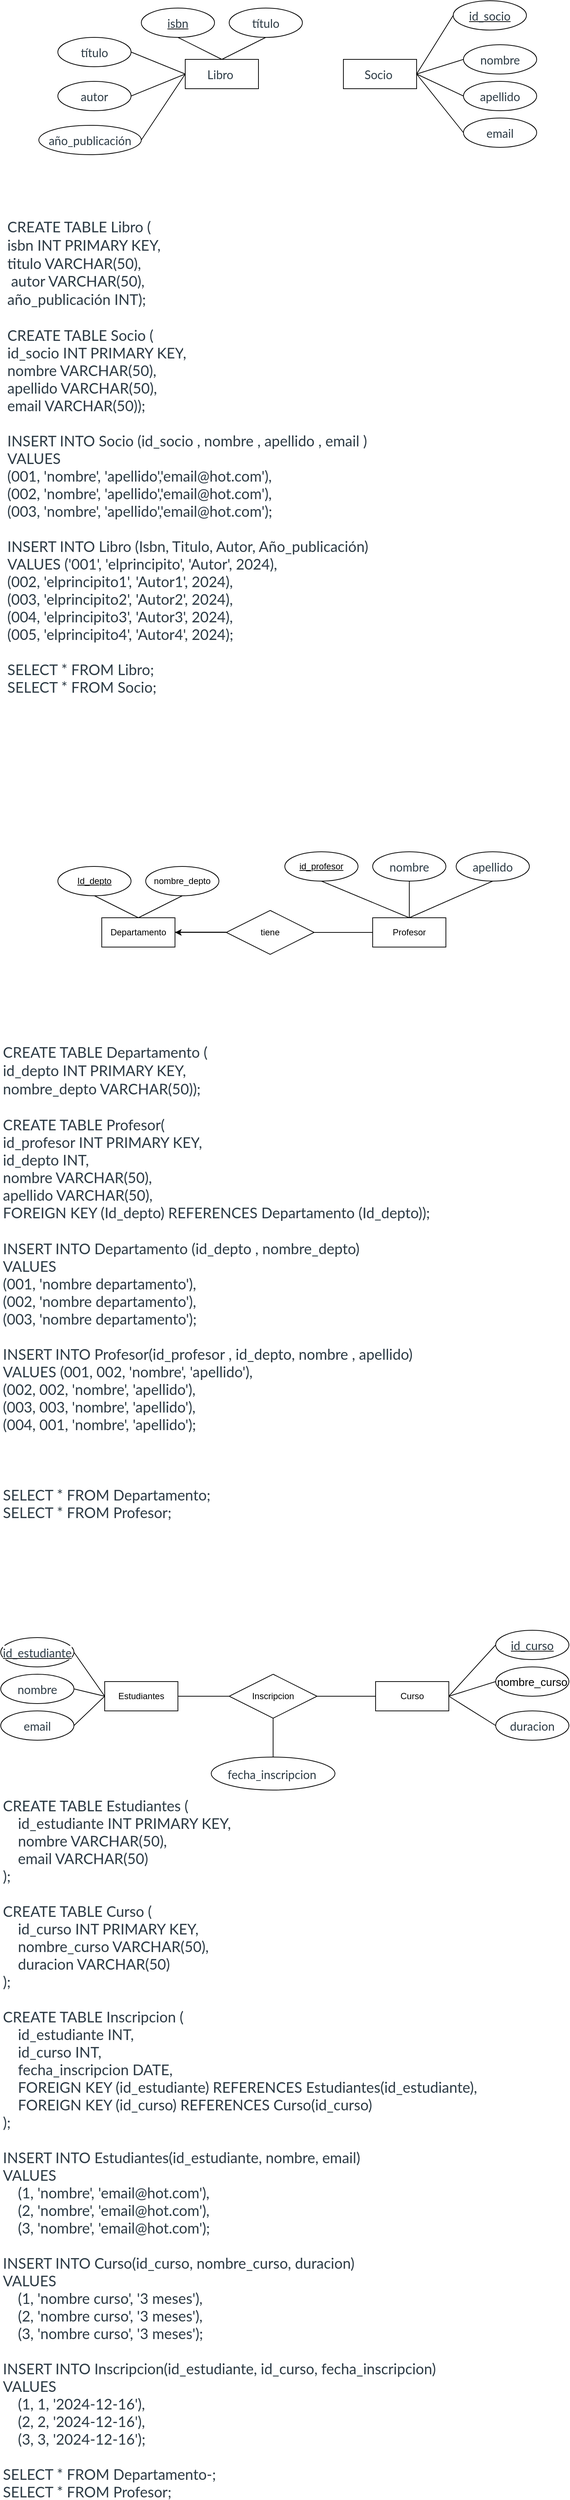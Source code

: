 <mxfile version="25.0.3" pages="3">
  <diagram name="Página-1" id="SwvaVbSk8qbzMh4MLZsh">
    <mxGraphModel dx="4924" dy="2206" grid="1" gridSize="9" guides="1" tooltips="1" connect="1" arrows="1" fold="1" page="1" pageScale="1" pageWidth="827" pageHeight="1169" math="0" shadow="0">
      <root>
        <mxCell id="0" />
        <mxCell id="1" parent="0" />
        <mxCell id="cMKydo8FVzxPNqGR1aTB-39" value="&lt;span style=&quot;color: rgb(45, 59, 69); font-family: LatoWeb, &amp;quot;Lato Extended&amp;quot;, Lato, &amp;quot;Helvetica Neue&amp;quot;, Helvetica, Arial, sans-serif; font-size: 16px; text-align: start; background-color: rgb(255, 255, 255);&quot;&gt;Socio&amp;nbsp;&lt;/span&gt;" style="whiteSpace=wrap;html=1;align=center;" parent="1" vertex="1">
          <mxGeometry x="-340" y="134" width="100" height="40" as="geometry" />
        </mxCell>
        <mxCell id="cMKydo8FVzxPNqGR1aTB-40" value="&lt;span style=&quot;color: rgb(45, 59, 69); font-family: LatoWeb, &amp;quot;Lato Extended&amp;quot;, Lato, &amp;quot;Helvetica Neue&amp;quot;, Helvetica, Arial, sans-serif; font-size: 16px; text-align: start; background-color: rgb(255, 255, 255);&quot;&gt;Libro&amp;nbsp;&lt;/span&gt;" style="whiteSpace=wrap;html=1;align=center;" parent="1" vertex="1">
          <mxGeometry x="-556" y="134" width="100" height="40" as="geometry" />
        </mxCell>
        <mxCell id="cMKydo8FVzxPNqGR1aTB-41" value="" style="endArrow=none;html=1;rounded=0;exitX=1;exitY=0.5;exitDx=0;exitDy=0;" parent="1" edge="1">
          <mxGeometry relative="1" as="geometry">
            <mxPoint x="-266" y="153.41" as="sourcePoint" />
            <mxPoint x="-266" y="153" as="targetPoint" />
          </mxGeometry>
        </mxCell>
        <mxCell id="cMKydo8FVzxPNqGR1aTB-42" value="&lt;span style=&quot;color: rgb(45, 59, 69); font-family: LatoWeb, &amp;quot;Lato Extended&amp;quot;, Lato, &amp;quot;Helvetica Neue&amp;quot;, Helvetica, Arial, sans-serif; font-size: 16px; text-align: start; background-color: rgb(255, 255, 255);&quot;&gt;isbn&lt;/span&gt;" style="ellipse;whiteSpace=wrap;html=1;align=center;fontStyle=4;" parent="1" vertex="1">
          <mxGeometry x="-616" y="64" width="100" height="40" as="geometry" />
        </mxCell>
        <mxCell id="cMKydo8FVzxPNqGR1aTB-43" value="&lt;span style=&quot;color: rgb(45, 59, 69); font-family: LatoWeb, &amp;quot;Lato Extended&amp;quot;, Lato, &amp;quot;Helvetica Neue&amp;quot;, Helvetica, Arial, sans-serif; font-size: 16px; text-align: start; background-color: rgb(255, 255, 255);&quot;&gt;id_socio&lt;/span&gt;" style="ellipse;whiteSpace=wrap;html=1;align=center;fontStyle=4;" parent="1" vertex="1">
          <mxGeometry x="-190" y="54" width="100" height="40" as="geometry" />
        </mxCell>
        <mxCell id="cMKydo8FVzxPNqGR1aTB-44" value="&lt;span style=&quot;color: rgb(45, 59, 69); font-family: LatoWeb, &amp;quot;Lato Extended&amp;quot;, Lato, &amp;quot;Helvetica Neue&amp;quot;, Helvetica, Arial, sans-serif; font-size: 16px; text-align: start; background-color: rgb(255, 255, 255);&quot;&gt;título&lt;/span&gt;" style="ellipse;whiteSpace=wrap;html=1;align=center;" parent="1" vertex="1">
          <mxGeometry x="-496" y="64" width="100" height="40" as="geometry" />
        </mxCell>
        <mxCell id="cMKydo8FVzxPNqGR1aTB-45" value="&lt;span style=&quot;color: rgb(45, 59, 69); font-family: LatoWeb, &amp;quot;Lato Extended&amp;quot;, Lato, &amp;quot;Helvetica Neue&amp;quot;, Helvetica, Arial, sans-serif; font-size: 16px; text-align: start; background-color: rgb(255, 255, 255);&quot;&gt;nombre&lt;/span&gt;" style="ellipse;whiteSpace=wrap;html=1;align=center;" parent="1" vertex="1">
          <mxGeometry x="-176" y="114" width="100" height="40" as="geometry" />
        </mxCell>
        <mxCell id="cMKydo8FVzxPNqGR1aTB-46" value="" style="endArrow=none;html=1;rounded=0;exitX=0.5;exitY=1;exitDx=0;exitDy=0;entryX=0.5;entryY=0;entryDx=0;entryDy=0;" parent="1" source="cMKydo8FVzxPNqGR1aTB-42" target="cMKydo8FVzxPNqGR1aTB-40" edge="1">
          <mxGeometry relative="1" as="geometry">
            <mxPoint x="-446" y="164" as="sourcePoint" />
            <mxPoint x="-376" y="164" as="targetPoint" />
          </mxGeometry>
        </mxCell>
        <mxCell id="cMKydo8FVzxPNqGR1aTB-47" value="" style="endArrow=none;html=1;rounded=0;exitX=0.5;exitY=1;exitDx=0;exitDy=0;entryX=0.5;entryY=0;entryDx=0;entryDy=0;" parent="1" source="cMKydo8FVzxPNqGR1aTB-44" target="cMKydo8FVzxPNqGR1aTB-40" edge="1">
          <mxGeometry relative="1" as="geometry">
            <mxPoint x="-556" y="114" as="sourcePoint" />
            <mxPoint x="-496" y="144" as="targetPoint" />
          </mxGeometry>
        </mxCell>
        <mxCell id="cMKydo8FVzxPNqGR1aTB-48" value="" style="endArrow=none;html=1;rounded=0;exitX=0;exitY=0.5;exitDx=0;exitDy=0;entryX=1;entryY=0.5;entryDx=0;entryDy=0;" parent="1" source="cMKydo8FVzxPNqGR1aTB-43" target="cMKydo8FVzxPNqGR1aTB-39" edge="1">
          <mxGeometry relative="1" as="geometry">
            <mxPoint x="-556" y="114" as="sourcePoint" />
            <mxPoint x="-496" y="144" as="targetPoint" />
          </mxGeometry>
        </mxCell>
        <mxCell id="cMKydo8FVzxPNqGR1aTB-49" value="" style="endArrow=none;html=1;rounded=0;exitX=0;exitY=0.5;exitDx=0;exitDy=0;entryX=1;entryY=0.5;entryDx=0;entryDy=0;" parent="1" source="cMKydo8FVzxPNqGR1aTB-45" target="cMKydo8FVzxPNqGR1aTB-39" edge="1">
          <mxGeometry relative="1" as="geometry">
            <mxPoint x="-156" y="114" as="sourcePoint" />
            <mxPoint x="-126" y="144" as="targetPoint" />
          </mxGeometry>
        </mxCell>
        <mxCell id="cMKydo8FVzxPNqGR1aTB-51" value="&lt;span style=&quot;color: rgb(45, 59, 69); font-family: LatoWeb, &amp;quot;Lato Extended&amp;quot;, Lato, &amp;quot;Helvetica Neue&amp;quot;, Helvetica, Arial, sans-serif; font-size: 16px; text-align: start; background-color: rgb(255, 255, 255);&quot;&gt;apellido&lt;/span&gt;" style="ellipse;whiteSpace=wrap;html=1;align=center;" parent="1" vertex="1">
          <mxGeometry x="-176" y="164" width="100" height="40" as="geometry" />
        </mxCell>
        <mxCell id="cMKydo8FVzxPNqGR1aTB-52" value="" style="endArrow=none;html=1;rounded=0;exitX=0;exitY=0.5;exitDx=0;exitDy=0;entryX=1;entryY=0.5;entryDx=0;entryDy=0;" parent="1" source="cMKydo8FVzxPNqGR1aTB-51" target="cMKydo8FVzxPNqGR1aTB-39" edge="1">
          <mxGeometry relative="1" as="geometry">
            <mxPoint x="-110" y="164" as="sourcePoint" />
            <mxPoint x="-90" y="184" as="targetPoint" />
          </mxGeometry>
        </mxCell>
        <mxCell id="cMKydo8FVzxPNqGR1aTB-53" value="&lt;span style=&quot;color: rgb(45, 59, 69); font-family: LatoWeb, &amp;quot;Lato Extended&amp;quot;, Lato, &amp;quot;Helvetica Neue&amp;quot;, Helvetica, Arial, sans-serif; font-size: 16px; text-align: start; background-color: rgb(255, 255, 255);&quot;&gt;email&lt;/span&gt;" style="ellipse;whiteSpace=wrap;html=1;align=center;" parent="1" vertex="1">
          <mxGeometry x="-176" y="214" width="100" height="40" as="geometry" />
        </mxCell>
        <mxCell id="cMKydo8FVzxPNqGR1aTB-57" value="" style="endArrow=none;html=1;rounded=0;exitX=0;exitY=0.5;exitDx=0;exitDy=0;entryX=1;entryY=0.5;entryDx=0;entryDy=0;" parent="1" source="cMKydo8FVzxPNqGR1aTB-53" target="cMKydo8FVzxPNqGR1aTB-39" edge="1">
          <mxGeometry relative="1" as="geometry">
            <mxPoint x="54" y="104" as="sourcePoint" />
            <mxPoint x="-80" y="154" as="targetPoint" />
          </mxGeometry>
        </mxCell>
        <mxCell id="cMKydo8FVzxPNqGR1aTB-58" value="&lt;span style=&quot;color: rgb(45, 59, 69); font-family: LatoWeb, &amp;quot;Lato Extended&amp;quot;, Lato, &amp;quot;Helvetica Neue&amp;quot;, Helvetica, Arial, sans-serif; font-size: 16px; text-align: start; background-color: rgb(255, 255, 255);&quot;&gt;título&lt;/span&gt;" style="ellipse;whiteSpace=wrap;html=1;align=center;" parent="1" vertex="1">
          <mxGeometry x="-730" y="104" width="100" height="40" as="geometry" />
        </mxCell>
        <mxCell id="cMKydo8FVzxPNqGR1aTB-59" value="" style="endArrow=none;html=1;rounded=0;entryX=0;entryY=0.5;entryDx=0;entryDy=0;exitX=1;exitY=0.5;exitDx=0;exitDy=0;" parent="1" source="cMKydo8FVzxPNqGR1aTB-58" target="cMKydo8FVzxPNqGR1aTB-40" edge="1">
          <mxGeometry relative="1" as="geometry">
            <mxPoint x="-790" y="174" as="sourcePoint" />
            <mxPoint x="-756" y="204" as="targetPoint" />
          </mxGeometry>
        </mxCell>
        <mxCell id="cMKydo8FVzxPNqGR1aTB-61" value="&lt;span style=&quot;color: rgb(45, 59, 69); font-family: LatoWeb, &amp;quot;Lato Extended&amp;quot;, Lato, &amp;quot;Helvetica Neue&amp;quot;, Helvetica, Arial, sans-serif; font-size: 16px; text-align: start; background-color: rgb(255, 255, 255);&quot;&gt;autor&lt;/span&gt;" style="ellipse;whiteSpace=wrap;html=1;align=center;" parent="1" vertex="1">
          <mxGeometry x="-730" y="164" width="100" height="40" as="geometry" />
        </mxCell>
        <mxCell id="cMKydo8FVzxPNqGR1aTB-62" value="" style="endArrow=none;html=1;rounded=0;entryX=0;entryY=0.5;entryDx=0;entryDy=0;exitX=1;exitY=0.5;exitDx=0;exitDy=0;" parent="1" source="cMKydo8FVzxPNqGR1aTB-61" target="cMKydo8FVzxPNqGR1aTB-40" edge="1">
          <mxGeometry relative="1" as="geometry">
            <mxPoint x="-780" y="234" as="sourcePoint" />
            <mxPoint x="-546" y="214" as="targetPoint" />
          </mxGeometry>
        </mxCell>
        <mxCell id="cMKydo8FVzxPNqGR1aTB-63" value="&lt;span style=&quot;color: rgb(45, 59, 69); font-family: LatoWeb, &amp;quot;Lato Extended&amp;quot;, Lato, &amp;quot;Helvetica Neue&amp;quot;, Helvetica, Arial, sans-serif; font-size: 16px; text-align: start; background-color: rgb(255, 255, 255);&quot;&gt;año_publicación&lt;/span&gt;" style="ellipse;whiteSpace=wrap;html=1;align=center;" parent="1" vertex="1">
          <mxGeometry x="-756" y="224" width="140" height="40" as="geometry" />
        </mxCell>
        <mxCell id="cMKydo8FVzxPNqGR1aTB-64" value="" style="endArrow=none;html=1;rounded=0;entryX=0;entryY=0.5;entryDx=0;entryDy=0;exitX=1;exitY=0.5;exitDx=0;exitDy=0;" parent="1" source="cMKydo8FVzxPNqGR1aTB-63" target="cMKydo8FVzxPNqGR1aTB-40" edge="1">
          <mxGeometry relative="1" as="geometry">
            <mxPoint x="-780" y="294" as="sourcePoint" />
            <mxPoint x="-546" y="274" as="targetPoint" />
          </mxGeometry>
        </mxCell>
        <mxCell id="cMKydo8FVzxPNqGR1aTB-65" value="&lt;div style=&quot;&quot;&gt;&lt;font style=&quot;font-size: 20px;&quot;&gt;&lt;span style=&quot;color: rgb(45, 59, 69); font-family: LatoWeb, &amp;quot;Lato Extended&amp;quot;, Lato, &amp;quot;Helvetica Neue&amp;quot;, Helvetica, Arial, sans-serif; background-color: rgb(255, 255, 255);&quot;&gt;CREATE TABLE Libro&amp;nbsp;&lt;/span&gt;&lt;span style=&quot;color: rgb(45, 59, 69); font-family: LatoWeb, &amp;quot;Lato Extended&amp;quot;, Lato, &amp;quot;Helvetica Neue&amp;quot;, Helvetica, Arial, sans-serif; background-color: rgb(255, 255, 255);&quot;&gt;(&lt;/span&gt;&lt;/font&gt;&lt;/div&gt;&lt;div style=&quot;&quot;&gt;&lt;font style=&quot;font-size: 20px;&quot;&gt;&lt;span style=&quot;color: rgb(45, 59, 69); font-family: LatoWeb, &amp;quot;Lato Extended&amp;quot;, Lato, &amp;quot;Helvetica Neue&amp;quot;, Helvetica, Arial, sans-serif; background-color: rgb(255, 255, 255);&quot;&gt;isbn INT PRIMARY KEY&lt;u style=&quot;&quot;&gt;,&lt;/u&gt;&amp;nbsp;&lt;/span&gt;&lt;/font&gt;&lt;/div&gt;&lt;div style=&quot;&quot;&gt;&lt;span style=&quot;background-color: rgb(255, 255, 255); color: rgb(45, 59, 69); font-family: LatoWeb, &amp;quot;Lato Extended&amp;quot;, Lato, &amp;quot;Helvetica Neue&amp;quot;, Helvetica, Arial, sans-serif;&quot;&gt;&lt;font style=&quot;font-size: 20px;&quot;&gt;titulo VARCHAR(50),&lt;/font&gt;&lt;/span&gt;&lt;/div&gt;&lt;div style=&quot;&quot;&gt;&lt;font style=&quot;font-size: 20px;&quot;&gt;&lt;font style=&quot;&quot;&gt;&lt;span style=&quot;color: rgb(45, 59, 69); font-family: LatoWeb, &amp;quot;Lato Extended&amp;quot;, Lato, &amp;quot;Helvetica Neue&amp;quot;, Helvetica, Arial, sans-serif; background-color: rgb(255, 255, 255);&quot;&gt;&amp;nbsp;autor&amp;nbsp;&lt;/span&gt;&lt;/font&gt;&lt;span style=&quot;background-color: rgb(255, 255, 255); color: rgb(45, 59, 69); font-family: LatoWeb, &amp;quot;Lato Extended&amp;quot;, Lato, &amp;quot;Helvetica Neue&amp;quot;, Helvetica, Arial, sans-serif;&quot;&gt;VARCHAR(50)&lt;/span&gt;&lt;span style=&quot;background-color: rgb(255, 255, 255); color: rgb(45, 59, 69); font-family: LatoWeb, &amp;quot;Lato Extended&amp;quot;, Lato, &amp;quot;Helvetica Neue&amp;quot;, Helvetica, Arial, sans-serif;&quot;&gt;,&amp;nbsp;&lt;/span&gt;&lt;/font&gt;&lt;/div&gt;&lt;div style=&quot;&quot;&gt;&lt;span style=&quot;background-color: rgb(255, 255, 255); color: rgb(45, 59, 69); font-family: LatoWeb, &amp;quot;Lato Extended&amp;quot;, Lato, &amp;quot;Helvetica Neue&amp;quot;, Helvetica, Arial, sans-serif;&quot;&gt;&lt;font style=&quot;font-size: 20px;&quot;&gt;año_publicación INT);&lt;/font&gt;&lt;/span&gt;&lt;/div&gt;&lt;div&gt;&lt;div&gt;&lt;font style=&quot;font-size: 20px;&quot;&gt;&lt;span style=&quot;color: rgb(45, 59, 69); font-family: LatoWeb, &amp;quot;Lato Extended&amp;quot;, Lato, &amp;quot;Helvetica Neue&amp;quot;, Helvetica, Arial, sans-serif; background-color: rgb(255, 255, 255);&quot;&gt;&lt;br&gt;&lt;/span&gt;&lt;/font&gt;&lt;/div&gt;&lt;div&gt;&lt;font style=&quot;&quot;&gt;&lt;span style=&quot;background-color: rgb(255, 255, 255); color: rgb(45, 59, 69); font-family: LatoWeb, &amp;quot;Lato Extended&amp;quot;, Lato, &amp;quot;Helvetica Neue&amp;quot;, Helvetica, Arial, sans-serif; font-size: 20px;&quot;&gt;CREATE TABLE&amp;nbsp;&lt;/span&gt;&lt;span style=&quot;color: rgb(45, 59, 69); font-family: LatoWeb, &amp;quot;Lato Extended&amp;quot;, Lato, &amp;quot;Helvetica Neue&amp;quot;, Helvetica, Arial, sans-serif; background-color: rgb(255, 255, 255);&quot;&gt;&lt;font style=&quot;font-size: 20px;&quot;&gt;Socio (&lt;/font&gt;&lt;/span&gt;&lt;/font&gt;&lt;/div&gt;&lt;div&gt;&lt;font style=&quot;&quot;&gt;&lt;span style=&quot;color: rgb(45, 59, 69); font-family: LatoWeb, &amp;quot;Lato Extended&amp;quot;, Lato, &amp;quot;Helvetica Neue&amp;quot;, Helvetica, Arial, sans-serif; background-color: rgb(255, 255, 255);&quot;&gt;&lt;font style=&quot;font-size: 20px;&quot;&gt;id_socio&amp;nbsp;&lt;/font&gt;&lt;/span&gt;&lt;/font&gt;&lt;span style=&quot;background-color: rgb(255, 255, 255); color: rgb(45, 59, 69); font-family: LatoWeb, &amp;quot;Lato Extended&amp;quot;, Lato, &amp;quot;Helvetica Neue&amp;quot;, Helvetica, Arial, sans-serif; font-size: 20px;&quot;&gt;INT PRIMARY KEY&lt;/span&gt;&lt;span style=&quot;font-size: 20px; background-color: rgb(255, 255, 255); color: rgb(45, 59, 69); font-family: LatoWeb, &amp;quot;Lato Extended&amp;quot;, Lato, &amp;quot;Helvetica Neue&amp;quot;, Helvetica, Arial, sans-serif;&quot;&gt;,&amp;nbsp;&lt;/span&gt;&lt;/div&gt;&lt;div&gt;&lt;span style=&quot;font-size: 20px; background-color: rgb(255, 255, 255); color: rgb(45, 59, 69); font-family: LatoWeb, &amp;quot;Lato Extended&amp;quot;, Lato, &amp;quot;Helvetica Neue&amp;quot;, Helvetica, Arial, sans-serif;&quot;&gt;nombre&amp;nbsp;&lt;/span&gt;&lt;span style=&quot;background-color: rgb(255, 255, 255); color: rgb(45, 59, 69); font-family: LatoWeb, &amp;quot;Lato Extended&amp;quot;, Lato, &amp;quot;Helvetica Neue&amp;quot;, Helvetica, Arial, sans-serif; font-size: 20px;&quot;&gt;VARCHAR(50)&lt;/span&gt;&lt;span style=&quot;background-color: rgb(255, 255, 255); color: rgb(45, 59, 69); font-family: LatoWeb, &amp;quot;Lato Extended&amp;quot;, Lato, &amp;quot;Helvetica Neue&amp;quot;, Helvetica, Arial, sans-serif; font-size: 20px;&quot;&gt;,&amp;nbsp;&lt;/span&gt;&lt;/div&gt;&lt;div&gt;&lt;span style=&quot;background-color: rgb(255, 255, 255); color: rgb(45, 59, 69); font-family: LatoWeb, &amp;quot;Lato Extended&amp;quot;, Lato, &amp;quot;Helvetica Neue&amp;quot;, Helvetica, Arial, sans-serif; font-size: 20px;&quot;&gt;apellido&amp;nbsp;&lt;/span&gt;&lt;span style=&quot;background-color: rgb(255, 255, 255); color: rgb(45, 59, 69); font-family: LatoWeb, &amp;quot;Lato Extended&amp;quot;, Lato, &amp;quot;Helvetica Neue&amp;quot;, Helvetica, Arial, sans-serif; font-size: 20px;&quot;&gt;VARCHAR(50)&lt;/span&gt;&lt;span style=&quot;background-color: rgb(255, 255, 255); color: rgb(45, 59, 69); font-family: LatoWeb, &amp;quot;Lato Extended&amp;quot;, Lato, &amp;quot;Helvetica Neue&amp;quot;, Helvetica, Arial, sans-serif; font-size: 20px;&quot;&gt;,&amp;nbsp;&lt;/span&gt;&lt;/div&gt;&lt;div&gt;&lt;span style=&quot;background-color: rgb(255, 255, 255); color: rgb(45, 59, 69); font-family: LatoWeb, &amp;quot;Lato Extended&amp;quot;, Lato, &amp;quot;Helvetica Neue&amp;quot;, Helvetica, Arial, sans-serif; font-size: 20px;&quot;&gt;email&amp;nbsp;&lt;/span&gt;&lt;span style=&quot;background-color: rgb(255, 255, 255); color: rgb(45, 59, 69); font-family: LatoWeb, &amp;quot;Lato Extended&amp;quot;, Lato, &amp;quot;Helvetica Neue&amp;quot;, Helvetica, Arial, sans-serif; font-size: 20px;&quot;&gt;VARCHAR(50)&lt;/span&gt;&lt;span style=&quot;background-color: rgb(255, 255, 255); color: rgb(45, 59, 69); font-family: LatoWeb, &amp;quot;Lato Extended&amp;quot;, Lato, &amp;quot;Helvetica Neue&amp;quot;, Helvetica, Arial, sans-serif; font-size: 20px;&quot;&gt;);&lt;/span&gt;&lt;/div&gt;&lt;/div&gt;&lt;div&gt;&lt;span style=&quot;background-color: rgb(255, 255, 255); color: rgb(45, 59, 69); font-family: LatoWeb, &amp;quot;Lato Extended&amp;quot;, Lato, &amp;quot;Helvetica Neue&amp;quot;, Helvetica, Arial, sans-serif; font-size: 20px;&quot;&gt;&lt;br&gt;&lt;/span&gt;&lt;/div&gt;&lt;div&gt;&lt;div style=&quot;color: rgb(45, 59, 69); font-family: LatoWeb, &amp;quot;Lato Extended&amp;quot;, Lato, &amp;quot;Helvetica Neue&amp;quot;, Helvetica, Arial, sans-serif; font-size: 20px; background-color: rgb(255, 255, 255);&quot;&gt;INSERT INTO Socio&amp;nbsp;(id_socio , nombre , apellido , email )&lt;/div&gt;&lt;div style=&quot;color: rgb(45, 59, 69); font-family: LatoWeb, &amp;quot;Lato Extended&amp;quot;, Lato, &amp;quot;Helvetica Neue&amp;quot;, Helvetica, Arial, sans-serif; font-size: 20px; background-color: rgb(255, 255, 255);&quot;&gt;VALUES&amp;nbsp;&lt;/div&gt;&lt;div style=&quot;color: rgb(45, 59, 69); font-family: LatoWeb, &amp;quot;Lato Extended&amp;quot;, Lato, &amp;quot;Helvetica Neue&amp;quot;, Helvetica, Arial, sans-serif; font-size: 20px; background-color: rgb(255, 255, 255);&quot;&gt;(001, &#39;nombre&#39;, &#39;apellido&#39;,&#39;email@hot.com&#39;),&lt;/div&gt;&lt;div style=&quot;color: rgb(45, 59, 69); font-family: LatoWeb, &amp;quot;Lato Extended&amp;quot;, Lato, &amp;quot;Helvetica Neue&amp;quot;, Helvetica, Arial, sans-serif; font-size: 20px; background-color: rgb(255, 255, 255);&quot;&gt;(002, &#39;nombre&#39;, &#39;apellido&#39;,&#39;email@hot.com&#39;),&lt;/div&gt;&lt;div style=&quot;color: rgb(45, 59, 69); font-family: LatoWeb, &amp;quot;Lato Extended&amp;quot;, Lato, &amp;quot;Helvetica Neue&amp;quot;, Helvetica, Arial, sans-serif; font-size: 20px; background-color: rgb(255, 255, 255);&quot;&gt;(003, &#39;nombre&#39;, &#39;apellido&#39;,&#39;email@hot.com&#39;);&lt;/div&gt;&lt;/div&gt;&lt;div&gt;&lt;span style=&quot;background-color: rgb(255, 255, 255); color: rgb(45, 59, 69); font-family: LatoWeb, &amp;quot;Lato Extended&amp;quot;, Lato, &amp;quot;Helvetica Neue&amp;quot;, Helvetica, Arial, sans-serif; font-size: 20px;&quot;&gt;&lt;br&gt;&lt;/span&gt;&lt;/div&gt;&lt;div&gt;&lt;span style=&quot;background-color: rgb(255, 255, 255); font-size: 20px;&quot;&gt;&lt;font face=&quot;LatoWeb, Lato Extended, Lato, Helvetica Neue, Helvetica, Arial, sans-serif&quot; color=&quot;#2d3b45&quot;&gt;&lt;div style=&quot;&quot;&gt;INSERT INTO Libro (Isbn, Titulo, Autor, Año_publicación)&lt;/div&gt;&lt;div style=&quot;&quot;&gt;VALUES (&#39;001&#39;, &#39;elprincipito&#39;, &#39;Autor&#39;, 2024),&lt;/div&gt;&lt;div style=&quot;&quot;&gt;(002, &#39;elprincipito1&#39;, &#39;Autor1&#39;, 2024),&lt;/div&gt;&lt;div style=&quot;&quot;&gt;(003, &#39;elprincipito2&#39;, &#39;Autor2&#39;, 2024),&lt;/div&gt;&lt;div style=&quot;&quot;&gt;(004, &#39;elprincipito3&#39;, &#39;Autor3&#39;, 2024),&lt;/div&gt;&lt;div style=&quot;&quot;&gt;(005, &#39;elprincipito4&#39;, &#39;Autor4&#39;, 2024);&lt;/div&gt;&lt;div style=&quot;&quot;&gt;&lt;br&gt;&lt;/div&gt;&lt;div style=&quot;&quot;&gt;SELECT * FROM Libro;&lt;/div&gt;&lt;div style=&quot;&quot;&gt;SELECT * FROM Socio;&lt;/div&gt;&lt;/font&gt;&lt;/span&gt;&lt;/div&gt;" style="text;html=1;align=left;verticalAlign=middle;whiteSpace=wrap;rounded=0;" parent="1" vertex="1">
          <mxGeometry x="-801" y="324" width="738" height="701" as="geometry" />
        </mxCell>
        <mxCell id="zQ-pAmUmvUQeuOFQfDti-16" style="edgeStyle=orthogonalEdgeStyle;rounded=0;orthogonalLoop=1;jettySize=auto;html=1;exitX=0;exitY=0.5;exitDx=0;exitDy=0;entryX=1;entryY=0.5;entryDx=0;entryDy=0;" parent="1" source="zQ-pAmUmvUQeuOFQfDti-3" target="zQ-pAmUmvUQeuOFQfDti-5" edge="1">
          <mxGeometry relative="1" as="geometry" />
        </mxCell>
        <mxCell id="zQ-pAmUmvUQeuOFQfDti-3" value="tiene" style="shape=rhombus;perimeter=rhombusPerimeter;whiteSpace=wrap;html=1;align=center;" parent="1" vertex="1">
          <mxGeometry x="-500" y="1295" width="120" height="60" as="geometry" />
        </mxCell>
        <mxCell id="zQ-pAmUmvUQeuOFQfDti-4" value="Profesor" style="whiteSpace=wrap;html=1;align=center;" parent="1" vertex="1">
          <mxGeometry x="-300" y="1305" width="100" height="40" as="geometry" />
        </mxCell>
        <mxCell id="zQ-pAmUmvUQeuOFQfDti-5" value="Departamento" style="whiteSpace=wrap;html=1;align=center;" parent="1" vertex="1">
          <mxGeometry x="-670" y="1305" width="100" height="40" as="geometry" />
        </mxCell>
        <mxCell id="zQ-pAmUmvUQeuOFQfDti-6" value="" style="endArrow=none;html=1;rounded=0;exitX=1;exitY=0.5;exitDx=0;exitDy=0;" parent="1" edge="1">
          <mxGeometry relative="1" as="geometry">
            <mxPoint x="-380" y="1324.41" as="sourcePoint" />
            <mxPoint x="-380" y="1324" as="targetPoint" />
          </mxGeometry>
        </mxCell>
        <mxCell id="zQ-pAmUmvUQeuOFQfDti-7" value="Id_depto" style="ellipse;whiteSpace=wrap;html=1;align=center;fontStyle=4;" parent="1" vertex="1">
          <mxGeometry x="-730" y="1235" width="100" height="40" as="geometry" />
        </mxCell>
        <mxCell id="zQ-pAmUmvUQeuOFQfDti-8" value="id_profesor" style="ellipse;whiteSpace=wrap;html=1;align=center;fontStyle=4;" parent="1" vertex="1">
          <mxGeometry x="-420" y="1215" width="100" height="40" as="geometry" />
        </mxCell>
        <mxCell id="zQ-pAmUmvUQeuOFQfDti-9" value="nombre_depto" style="ellipse;whiteSpace=wrap;html=1;align=center;" parent="1" vertex="1">
          <mxGeometry x="-610" y="1235" width="100" height="40" as="geometry" />
        </mxCell>
        <mxCell id="zQ-pAmUmvUQeuOFQfDti-11" value="" style="endArrow=none;html=1;rounded=0;exitX=0.5;exitY=1;exitDx=0;exitDy=0;entryX=0.5;entryY=0;entryDx=0;entryDy=0;" parent="1" source="zQ-pAmUmvUQeuOFQfDti-7" target="zQ-pAmUmvUQeuOFQfDti-5" edge="1">
          <mxGeometry relative="1" as="geometry">
            <mxPoint x="-560" y="1335" as="sourcePoint" />
            <mxPoint x="-490" y="1335" as="targetPoint" />
          </mxGeometry>
        </mxCell>
        <mxCell id="zQ-pAmUmvUQeuOFQfDti-12" value="" style="endArrow=none;html=1;rounded=0;exitX=0.5;exitY=1;exitDx=0;exitDy=0;entryX=0.5;entryY=0;entryDx=0;entryDy=0;" parent="1" source="zQ-pAmUmvUQeuOFQfDti-9" target="zQ-pAmUmvUQeuOFQfDti-5" edge="1">
          <mxGeometry relative="1" as="geometry">
            <mxPoint x="-670" y="1285" as="sourcePoint" />
            <mxPoint x="-610" y="1315" as="targetPoint" />
          </mxGeometry>
        </mxCell>
        <mxCell id="zQ-pAmUmvUQeuOFQfDti-13" value="" style="endArrow=none;html=1;rounded=0;exitX=0.5;exitY=1;exitDx=0;exitDy=0;entryX=0.5;entryY=0;entryDx=0;entryDy=0;" parent="1" source="zQ-pAmUmvUQeuOFQfDti-8" target="zQ-pAmUmvUQeuOFQfDti-4" edge="1">
          <mxGeometry relative="1" as="geometry">
            <mxPoint x="-670" y="1285" as="sourcePoint" />
            <mxPoint x="-610" y="1315" as="targetPoint" />
          </mxGeometry>
        </mxCell>
        <mxCell id="zQ-pAmUmvUQeuOFQfDti-15" value="" style="endArrow=none;html=1;rounded=0;exitX=1;exitY=0.5;exitDx=0;exitDy=0;entryX=0;entryY=0.5;entryDx=0;entryDy=0;" parent="1" edge="1">
          <mxGeometry relative="1" as="geometry">
            <mxPoint x="-570" y="1324.58" as="sourcePoint" />
            <mxPoint x="-500" y="1324.58" as="targetPoint" />
          </mxGeometry>
        </mxCell>
        <mxCell id="zQ-pAmUmvUQeuOFQfDti-18" value="" style="endArrow=none;html=1;rounded=0;exitX=0;exitY=0.5;exitDx=0;exitDy=0;entryX=1;entryY=0.5;entryDx=0;entryDy=0;" parent="1" source="zQ-pAmUmvUQeuOFQfDti-4" target="zQ-pAmUmvUQeuOFQfDti-3" edge="1">
          <mxGeometry relative="1" as="geometry">
            <mxPoint x="-256" y="1435" as="sourcePoint" />
            <mxPoint x="-316" y="1465" as="targetPoint" />
          </mxGeometry>
        </mxCell>
        <mxCell id="zQ-pAmUmvUQeuOFQfDti-19" value="&lt;span style=&quot;color: rgb(45, 59, 69); font-family: LatoWeb, &amp;quot;Lato Extended&amp;quot;, Lato, &amp;quot;Helvetica Neue&amp;quot;, Helvetica, Arial, sans-serif; font-size: 16px; text-align: start; background-color: rgb(255, 255, 255);&quot;&gt;nombre&lt;/span&gt;" style="ellipse;whiteSpace=wrap;html=1;align=center;" parent="1" vertex="1">
          <mxGeometry x="-300" y="1215" width="100" height="40" as="geometry" />
        </mxCell>
        <mxCell id="zQ-pAmUmvUQeuOFQfDti-20" value="" style="endArrow=none;html=1;rounded=0;exitX=0.5;exitY=1;exitDx=0;exitDy=0;entryX=0.5;entryY=0;entryDx=0;entryDy=0;" parent="1" source="zQ-pAmUmvUQeuOFQfDti-19" target="zQ-pAmUmvUQeuOFQfDti-4" edge="1">
          <mxGeometry relative="1" as="geometry">
            <mxPoint x="-202" y="1310" as="sourcePoint" />
            <mxPoint x="-182" y="1330" as="targetPoint" />
          </mxGeometry>
        </mxCell>
        <mxCell id="zQ-pAmUmvUQeuOFQfDti-21" value="&lt;span style=&quot;color: rgb(45, 59, 69); font-family: LatoWeb, &amp;quot;Lato Extended&amp;quot;, Lato, &amp;quot;Helvetica Neue&amp;quot;, Helvetica, Arial, sans-serif; font-size: 16px; text-align: start; background-color: rgb(255, 255, 255);&quot;&gt;apellido&lt;/span&gt;" style="ellipse;whiteSpace=wrap;html=1;align=center;" parent="1" vertex="1">
          <mxGeometry x="-186" y="1215" width="100" height="40" as="geometry" />
        </mxCell>
        <mxCell id="zQ-pAmUmvUQeuOFQfDti-22" value="" style="endArrow=none;html=1;rounded=0;exitX=0.5;exitY=1;exitDx=0;exitDy=0;entryX=0.5;entryY=0;entryDx=0;entryDy=0;" parent="1" source="zQ-pAmUmvUQeuOFQfDti-21" target="zQ-pAmUmvUQeuOFQfDti-4" edge="1">
          <mxGeometry relative="1" as="geometry">
            <mxPoint x="-156" y="1360" as="sourcePoint" />
            <mxPoint x="-132" y="1350" as="targetPoint" />
          </mxGeometry>
        </mxCell>
        <mxCell id="zQ-pAmUmvUQeuOFQfDti-25" value="&lt;div style=&quot;&quot;&gt;&lt;font style=&quot;font-size: 20px;&quot;&gt;&lt;span style=&quot;color: rgb(45, 59, 69); font-family: LatoWeb, &amp;quot;Lato Extended&amp;quot;, Lato, &amp;quot;Helvetica Neue&amp;quot;, Helvetica, Arial, sans-serif; background-color: rgb(255, 255, 255);&quot;&gt;CREATE TABLE Departamento&amp;nbsp;&lt;/span&gt;&lt;span style=&quot;color: rgb(45, 59, 69); font-family: LatoWeb, &amp;quot;Lato Extended&amp;quot;, Lato, &amp;quot;Helvetica Neue&amp;quot;, Helvetica, Arial, sans-serif; background-color: rgb(255, 255, 255);&quot;&gt;(&lt;/span&gt;&lt;/font&gt;&lt;/div&gt;&lt;div style=&quot;&quot;&gt;&lt;font style=&quot;font-size: 20px;&quot;&gt;&lt;span style=&quot;background-color: rgb(255, 255, 255); color: rgb(45, 59, 69); font-family: LatoWeb, &amp;quot;Lato Extended&amp;quot;, Lato, &amp;quot;Helvetica Neue&amp;quot;, Helvetica, Arial, sans-serif;&quot;&gt;id_depto&amp;nbsp;&lt;/span&gt;&lt;span style=&quot;color: rgb(45, 59, 69); font-family: LatoWeb, &amp;quot;Lato Extended&amp;quot;, Lato, &amp;quot;Helvetica Neue&amp;quot;, Helvetica, Arial, sans-serif; background-color: rgb(255, 255, 255);&quot;&gt;INT PRIMARY KEY&lt;u style=&quot;&quot;&gt;,&lt;/u&gt;&amp;nbsp;&lt;/span&gt;&lt;/font&gt;&lt;/div&gt;&lt;div style=&quot;&quot;&gt;&lt;span style=&quot;background-color: rgb(255, 255, 255); color: rgb(45, 59, 69); font-family: LatoWeb, &amp;quot;Lato Extended&amp;quot;, Lato, &amp;quot;Helvetica Neue&amp;quot;, Helvetica, Arial, sans-serif; font-size: 20px;&quot;&gt;nombre_depto&lt;/span&gt;&lt;span style=&quot;background-color: rgb(255, 255, 255); color: rgb(45, 59, 69); font-family: LatoWeb, &amp;quot;Lato Extended&amp;quot;, Lato, &amp;quot;Helvetica Neue&amp;quot;, Helvetica, Arial, sans-serif; font-size: 20px;&quot;&gt;&amp;nbsp;&lt;/span&gt;&lt;span style=&quot;background-color: rgb(255, 255, 255); color: rgb(45, 59, 69); font-family: LatoWeb, &amp;quot;Lato Extended&amp;quot;, Lato, &amp;quot;Helvetica Neue&amp;quot;, Helvetica, Arial, sans-serif;&quot;&gt;&lt;font style=&quot;font-size: 20px;&quot;&gt;VARCHAR(50)&lt;/font&gt;&lt;/span&gt;&lt;span style=&quot;background-color: rgb(255, 255, 255); color: rgb(45, 59, 69); font-family: LatoWeb, &amp;quot;Lato Extended&amp;quot;, Lato, &amp;quot;Helvetica Neue&amp;quot;, Helvetica, Arial, sans-serif; font-size: 20px;&quot;&gt;);&lt;/span&gt;&lt;/div&gt;&lt;div&gt;&lt;div&gt;&lt;font style=&quot;font-size: 20px;&quot;&gt;&lt;span style=&quot;color: rgb(45, 59, 69); font-family: LatoWeb, &amp;quot;Lato Extended&amp;quot;, Lato, &amp;quot;Helvetica Neue&amp;quot;, Helvetica, Arial, sans-serif; background-color: rgb(255, 255, 255);&quot;&gt;&lt;br&gt;&lt;/span&gt;&lt;/font&gt;&lt;/div&gt;&lt;div&gt;&lt;font style=&quot;&quot;&gt;&lt;span style=&quot;background-color: rgb(255, 255, 255); color: rgb(45, 59, 69); font-family: LatoWeb, &amp;quot;Lato Extended&amp;quot;, Lato, &amp;quot;Helvetica Neue&amp;quot;, Helvetica, Arial, sans-serif; font-size: 20px;&quot;&gt;CREATE TABLE Profesor&lt;/span&gt;&lt;span style=&quot;color: rgb(45, 59, 69); font-family: LatoWeb, &amp;quot;Lato Extended&amp;quot;, Lato, &amp;quot;Helvetica Neue&amp;quot;, Helvetica, Arial, sans-serif; background-color: rgb(255, 255, 255);&quot;&gt;&lt;font style=&quot;font-size: 20px;&quot;&gt;(&lt;/font&gt;&lt;/span&gt;&lt;/font&gt;&lt;/div&gt;&lt;div&gt;&lt;font style=&quot;&quot;&gt;&lt;span style=&quot;color: rgb(45, 59, 69); font-family: LatoWeb, &amp;quot;Lato Extended&amp;quot;, Lato, &amp;quot;Helvetica Neue&amp;quot;, Helvetica, Arial, sans-serif; background-color: rgb(255, 255, 255);&quot;&gt;&lt;font style=&quot;font-size: 20px;&quot;&gt;id_profesor&amp;nbsp;&lt;/font&gt;&lt;/span&gt;&lt;/font&gt;&lt;span style=&quot;background-color: rgb(255, 255, 255); color: rgb(45, 59, 69); font-family: LatoWeb, &amp;quot;Lato Extended&amp;quot;, Lato, &amp;quot;Helvetica Neue&amp;quot;, Helvetica, Arial, sans-serif; font-size: 20px;&quot;&gt;INT PRIMARY KEY&lt;/span&gt;&lt;span style=&quot;font-size: 20px; background-color: rgb(255, 255, 255); color: rgb(45, 59, 69); font-family: LatoWeb, &amp;quot;Lato Extended&amp;quot;, Lato, &amp;quot;Helvetica Neue&amp;quot;, Helvetica, Arial, sans-serif;&quot;&gt;,&lt;/span&gt;&lt;/div&gt;&lt;div&gt;&lt;span style=&quot;background-color: rgb(255, 255, 255); color: rgb(45, 59, 69); font-family: LatoWeb, &amp;quot;Lato Extended&amp;quot;, Lato, &amp;quot;Helvetica Neue&amp;quot;, Helvetica, Arial, sans-serif; font-size: 20px;&quot;&gt;id_depto INT,&lt;/span&gt;&lt;span style=&quot;font-size: 20px; background-color: rgb(255, 255, 255); color: rgb(45, 59, 69); font-family: LatoWeb, &amp;quot;Lato Extended&amp;quot;, Lato, &amp;quot;Helvetica Neue&amp;quot;, Helvetica, Arial, sans-serif;&quot;&gt;&amp;nbsp;&lt;/span&gt;&lt;/div&gt;&lt;div&gt;&lt;span style=&quot;font-size: 20px; background-color: rgb(255, 255, 255); color: rgb(45, 59, 69); font-family: LatoWeb, &amp;quot;Lato Extended&amp;quot;, Lato, &amp;quot;Helvetica Neue&amp;quot;, Helvetica, Arial, sans-serif;&quot;&gt;nombre&amp;nbsp;&lt;/span&gt;&lt;span style=&quot;background-color: rgb(255, 255, 255); color: rgb(45, 59, 69); font-family: LatoWeb, &amp;quot;Lato Extended&amp;quot;, Lato, &amp;quot;Helvetica Neue&amp;quot;, Helvetica, Arial, sans-serif; font-size: 20px;&quot;&gt;VARCHAR(50)&lt;/span&gt;&lt;span style=&quot;background-color: rgb(255, 255, 255); color: rgb(45, 59, 69); font-family: LatoWeb, &amp;quot;Lato Extended&amp;quot;, Lato, &amp;quot;Helvetica Neue&amp;quot;, Helvetica, Arial, sans-serif; font-size: 20px;&quot;&gt;,&amp;nbsp;&lt;/span&gt;&lt;/div&gt;&lt;div&gt;&lt;span style=&quot;background-color: rgb(255, 255, 255); color: rgb(45, 59, 69); font-family: LatoWeb, &amp;quot;Lato Extended&amp;quot;, Lato, &amp;quot;Helvetica Neue&amp;quot;, Helvetica, Arial, sans-serif; font-size: 20px;&quot;&gt;apellido&amp;nbsp;&lt;/span&gt;&lt;span style=&quot;background-color: rgb(255, 255, 255); color: rgb(45, 59, 69); font-family: LatoWeb, &amp;quot;Lato Extended&amp;quot;, Lato, &amp;quot;Helvetica Neue&amp;quot;, Helvetica, Arial, sans-serif; font-size: 20px;&quot;&gt;VARCHAR(50)&lt;/span&gt;&lt;span style=&quot;background-color: rgb(255, 255, 255); color: rgb(45, 59, 69); font-family: LatoWeb, &amp;quot;Lato Extended&amp;quot;, Lato, &amp;quot;Helvetica Neue&amp;quot;, Helvetica, Arial, sans-serif; font-size: 20px;&quot;&gt;,&amp;nbsp;&lt;/span&gt;&lt;/div&gt;&lt;div&gt;&lt;span style=&quot;background-color: initial; font-size: 20px;&quot;&gt;&lt;font face=&quot;LatoWeb, Lato Extended, Lato, Helvetica Neue, Helvetica, Arial, sans-serif&quot; color=&quot;#2d3b45&quot;&gt;FOREIGN KEY (&lt;/font&gt;&lt;/span&gt;&lt;span style=&quot;color: rgb(45, 59, 69); font-family: LatoWeb, &amp;quot;Lato Extended&amp;quot;, Lato, &amp;quot;Helvetica Neue&amp;quot;, Helvetica, Arial, sans-serif; font-size: 20px;&quot;&gt;Id_depto&lt;/span&gt;&lt;span style=&quot;background-color: initial; font-size: 20px;&quot;&gt;&lt;font face=&quot;LatoWeb, Lato Extended, Lato, Helvetica Neue, Helvetica, Arial, sans-serif&quot; color=&quot;#2d3b45&quot;&gt;) REFERENCES Departamento (Id_depto)&lt;/font&gt;&lt;/span&gt;&lt;span style=&quot;background-color: rgb(255, 255, 255); color: rgb(45, 59, 69); font-family: LatoWeb, &amp;quot;Lato Extended&amp;quot;, Lato, &amp;quot;Helvetica Neue&amp;quot;, Helvetica, Arial, sans-serif; font-size: 20px;&quot;&gt;);&lt;/span&gt;&lt;/div&gt;&lt;/div&gt;&lt;div&gt;&lt;span style=&quot;background-color: rgb(255, 255, 255); color: rgb(45, 59, 69); font-family: LatoWeb, &amp;quot;Lato Extended&amp;quot;, Lato, &amp;quot;Helvetica Neue&amp;quot;, Helvetica, Arial, sans-serif; font-size: 20px;&quot;&gt;&lt;br&gt;&lt;/span&gt;&lt;/div&gt;&lt;div&gt;&lt;div style=&quot;color: rgb(45, 59, 69); font-family: LatoWeb, &amp;quot;Lato Extended&amp;quot;, Lato, &amp;quot;Helvetica Neue&amp;quot;, Helvetica, Arial, sans-serif; font-size: 20px; background-color: rgb(255, 255, 255);&quot;&gt;INSERT INTO Departamento (id_depto , nombre_depto)&lt;/div&gt;&lt;div style=&quot;color: rgb(45, 59, 69); font-family: LatoWeb, &amp;quot;Lato Extended&amp;quot;, Lato, &amp;quot;Helvetica Neue&amp;quot;, Helvetica, Arial, sans-serif; font-size: 20px; background-color: rgb(255, 255, 255);&quot;&gt;VALUES&amp;nbsp;&lt;/div&gt;&lt;div style=&quot;color: rgb(45, 59, 69); font-family: LatoWeb, &amp;quot;Lato Extended&amp;quot;, Lato, &amp;quot;Helvetica Neue&amp;quot;, Helvetica, Arial, sans-serif; font-size: 20px; background-color: rgb(255, 255, 255);&quot;&gt;(001,&amp;nbsp;&#39;nombre departamento&#39;),&lt;/div&gt;&lt;div style=&quot;color: rgb(45, 59, 69); font-family: LatoWeb, &amp;quot;Lato Extended&amp;quot;, Lato, &amp;quot;Helvetica Neue&amp;quot;, Helvetica, Arial, sans-serif; font-size: 20px; background-color: rgb(255, 255, 255);&quot;&gt;(002,&amp;nbsp;&#39;nombre departamento&#39;),&lt;/div&gt;&lt;div style=&quot;color: rgb(45, 59, 69); font-family: LatoWeb, &amp;quot;Lato Extended&amp;quot;, Lato, &amp;quot;Helvetica Neue&amp;quot;, Helvetica, Arial, sans-serif; font-size: 20px; background-color: rgb(255, 255, 255);&quot;&gt;(003, &#39;nombre departamento&#39;);&lt;/div&gt;&lt;/div&gt;&lt;div&gt;&lt;span style=&quot;background-color: rgb(255, 255, 255); color: rgb(45, 59, 69); font-family: LatoWeb, &amp;quot;Lato Extended&amp;quot;, Lato, &amp;quot;Helvetica Neue&amp;quot;, Helvetica, Arial, sans-serif; font-size: 20px;&quot;&gt;&lt;br&gt;&lt;/span&gt;&lt;/div&gt;&lt;div&gt;&lt;span style=&quot;background-color: rgb(255, 255, 255); font-size: 20px;&quot;&gt;&lt;font face=&quot;LatoWeb, Lato Extended, Lato, Helvetica Neue, Helvetica, Arial, sans-serif&quot; color=&quot;#2d3b45&quot;&gt;&lt;div style=&quot;&quot;&gt;INSERT INTO Profesor(id_profesor , id_depto, nombre , apellido)&lt;/div&gt;&lt;/font&gt;&lt;/span&gt;&lt;span style=&quot;background-color: rgb(255, 255, 255); font-size: 20px;&quot;&gt;&lt;font face=&quot;LatoWeb, Lato Extended, Lato, Helvetica Neue, Helvetica, Arial, sans-serif&quot; color=&quot;#2d3b45&quot;&gt;&lt;div style=&quot;&quot;&gt;VALUES (001, 002, &#39;nombre&#39;, &#39;apellido&#39;),&lt;/div&gt;&lt;/font&gt;&lt;/span&gt;&lt;span style=&quot;background-color: rgb(255, 255, 255); font-size: 20px;&quot;&gt;&lt;font face=&quot;LatoWeb, Lato Extended, Lato, Helvetica Neue, Helvetica, Arial, sans-serif&quot; color=&quot;#2d3b45&quot;&gt;&lt;div style=&quot;&quot;&gt;(002, 002, &#39;nombre&#39;, &#39;apellido&#39;),&lt;/div&gt;&lt;/font&gt;&lt;/span&gt;&lt;span style=&quot;background-color: rgb(255, 255, 255); font-size: 20px;&quot;&gt;&lt;font face=&quot;LatoWeb, Lato Extended, Lato, Helvetica Neue, Helvetica, Arial, sans-serif&quot; color=&quot;#2d3b45&quot;&gt;&lt;div style=&quot;&quot;&gt;(003, 003, &#39;nombre&#39;, &#39;apellido&#39;),&lt;/div&gt;&lt;/font&gt;&lt;/span&gt;&lt;span style=&quot;background-color: rgb(255, 255, 255); font-size: 20px;&quot;&gt;&lt;font face=&quot;LatoWeb, Lato Extended, Lato, Helvetica Neue, Helvetica, Arial, sans-serif&quot; color=&quot;#2d3b45&quot;&gt;&lt;div style=&quot;&quot;&gt;(004, 001, &#39;nombre&#39;, &#39;apellido&#39;);&lt;/div&gt;&lt;div&gt;&lt;br&gt;&lt;/div&gt;&lt;/font&gt;&lt;/span&gt;&lt;span style=&quot;background-color: rgb(255, 255, 255); font-size: 20px;&quot;&gt;&lt;font face=&quot;LatoWeb, Lato Extended, Lato, Helvetica Neue, Helvetica, Arial, sans-serif&quot; color=&quot;#2d3b45&quot;&gt;&lt;div style=&quot;&quot;&gt;&lt;br&gt;&lt;/div&gt;&lt;div style=&quot;&quot;&gt;&lt;br&gt;&lt;/div&gt;&lt;div style=&quot;&quot;&gt;SELECT * FROM Departamento;&lt;/div&gt;&lt;div style=&quot;&quot;&gt;SELECT * FROM Profesor;&lt;/div&gt;&lt;/font&gt;&lt;/span&gt;&lt;/div&gt;" style="text;html=1;align=left;verticalAlign=middle;whiteSpace=wrap;rounded=0;" parent="1" vertex="1">
          <mxGeometry x="-807" y="1431" width="762" height="740" as="geometry" />
        </mxCell>
        <mxCell id="zQ-pAmUmvUQeuOFQfDti-29" value="Curso" style="whiteSpace=wrap;html=1;align=center;" parent="1" vertex="1">
          <mxGeometry x="-296" y="2347" width="100" height="40" as="geometry" />
        </mxCell>
        <mxCell id="zQ-pAmUmvUQeuOFQfDti-30" value="Estudiantes" style="whiteSpace=wrap;html=1;align=center;" parent="1" vertex="1">
          <mxGeometry x="-666" y="2347" width="100" height="40" as="geometry" />
        </mxCell>
        <mxCell id="zQ-pAmUmvUQeuOFQfDti-31" value="" style="endArrow=none;html=1;rounded=0;exitX=1;exitY=0.5;exitDx=0;exitDy=0;entryX=0;entryY=0.5;entryDx=0;entryDy=0;" parent="1" source="zQ-pAmUmvUQeuOFQfDti-30" edge="1">
          <mxGeometry relative="1" as="geometry">
            <mxPoint x="-516" y="2367" as="sourcePoint" />
            <mxPoint x="-496" y="2367" as="targetPoint" />
          </mxGeometry>
        </mxCell>
        <mxCell id="zQ-pAmUmvUQeuOFQfDti-40" value="" style="endArrow=none;html=1;rounded=0;exitX=1;exitY=0.5;exitDx=0;exitDy=0;entryX=0;entryY=0.5;entryDx=0;entryDy=0;" parent="1" target="zQ-pAmUmvUQeuOFQfDti-29" edge="1">
          <mxGeometry relative="1" as="geometry">
            <mxPoint x="-376" y="2367" as="sourcePoint" />
            <mxPoint x="-306" y="2366.5" as="targetPoint" />
          </mxGeometry>
        </mxCell>
        <mxCell id="zQ-pAmUmvUQeuOFQfDti-41" value="Inscripcion" style="shape=rhombus;perimeter=rhombusPerimeter;whiteSpace=wrap;html=1;align=center;" parent="1" vertex="1">
          <mxGeometry x="-496" y="2337" width="120" height="60" as="geometry" />
        </mxCell>
        <mxCell id="zQ-pAmUmvUQeuOFQfDti-42" value="&lt;span style=&quot;color: rgb(45, 59, 69); font-family: LatoWeb, &amp;quot;Lato Extended&amp;quot;, Lato, &amp;quot;Helvetica Neue&amp;quot;, Helvetica, Arial, sans-serif; font-size: 16px; text-align: start; background-color: rgb(255, 255, 255);&quot;&gt;id_curso&lt;/span&gt;" style="ellipse;whiteSpace=wrap;html=1;align=center;fontStyle=4;" parent="1" vertex="1">
          <mxGeometry x="-132" y="2277" width="100" height="40" as="geometry" />
        </mxCell>
        <mxCell id="zQ-pAmUmvUQeuOFQfDti-43" value="&lt;font style=&quot;font-size: 15px;&quot;&gt;nombre_curso&lt;/font&gt;" style="ellipse;whiteSpace=wrap;html=1;align=center;" parent="1" vertex="1">
          <mxGeometry x="-132" y="2327" width="100" height="40" as="geometry" />
        </mxCell>
        <mxCell id="zQ-pAmUmvUQeuOFQfDti-44" value="" style="endArrow=none;html=1;rounded=0;exitX=0;exitY=0.5;exitDx=0;exitDy=0;entryX=1;entryY=0.5;entryDx=0;entryDy=0;" parent="1" source="zQ-pAmUmvUQeuOFQfDti-42" edge="1">
          <mxGeometry relative="1" as="geometry">
            <mxPoint x="-512" y="2327" as="sourcePoint" />
            <mxPoint x="-196" y="2367" as="targetPoint" />
          </mxGeometry>
        </mxCell>
        <mxCell id="zQ-pAmUmvUQeuOFQfDti-45" value="" style="endArrow=none;html=1;rounded=0;exitX=0;exitY=0.5;exitDx=0;exitDy=0;entryX=1;entryY=0.5;entryDx=0;entryDy=0;" parent="1" source="zQ-pAmUmvUQeuOFQfDti-43" edge="1">
          <mxGeometry relative="1" as="geometry">
            <mxPoint x="-112" y="2327" as="sourcePoint" />
            <mxPoint x="-196" y="2367" as="targetPoint" />
          </mxGeometry>
        </mxCell>
        <mxCell id="zQ-pAmUmvUQeuOFQfDti-48" value="&lt;div style=&quot;text-align: start;&quot;&gt;&lt;font face=&quot;LatoWeb, Lato Extended, Lato, Helvetica Neue, Helvetica, Arial, sans-serif&quot; color=&quot;#2d3b45&quot;&gt;&lt;span style=&quot;font-size: 16px; background-color: rgb(255, 255, 255);&quot;&gt;duracion&lt;/span&gt;&lt;/font&gt;&lt;/div&gt;" style="ellipse;whiteSpace=wrap;html=1;align=center;" parent="1" vertex="1">
          <mxGeometry x="-132" y="2387" width="100" height="40" as="geometry" />
        </mxCell>
        <mxCell id="zQ-pAmUmvUQeuOFQfDti-49" value="" style="endArrow=none;html=1;rounded=0;exitX=0;exitY=0.5;exitDx=0;exitDy=0;entryX=1;entryY=0.5;entryDx=0;entryDy=0;" parent="1" source="zQ-pAmUmvUQeuOFQfDti-48" edge="1">
          <mxGeometry relative="1" as="geometry">
            <mxPoint x="98" y="2317" as="sourcePoint" />
            <mxPoint x="-196" y="2367" as="targetPoint" />
          </mxGeometry>
        </mxCell>
        <mxCell id="zQ-pAmUmvUQeuOFQfDti-50" value="&lt;span style=&quot;color: rgb(45, 59, 69); font-family: LatoWeb, &amp;quot;Lato Extended&amp;quot;, Lato, &amp;quot;Helvetica Neue&amp;quot;, Helvetica, Arial, sans-serif; font-size: 16px; text-align: start; background-color: rgb(255, 255, 255);&quot;&gt;id_estudiante&lt;/span&gt;" style="ellipse;whiteSpace=wrap;html=1;align=center;fontStyle=4;" parent="1" vertex="1">
          <mxGeometry x="-808" y="2287" width="100" height="40" as="geometry" />
        </mxCell>
        <mxCell id="zQ-pAmUmvUQeuOFQfDti-51" value="&lt;span style=&quot;color: rgb(45, 59, 69); font-family: LatoWeb, &amp;quot;Lato Extended&amp;quot;, Lato, &amp;quot;Helvetica Neue&amp;quot;, Helvetica, Arial, sans-serif; font-size: 16px; text-align: start; background-color: rgb(255, 255, 255);&quot;&gt;nombre&lt;/span&gt;" style="ellipse;whiteSpace=wrap;html=1;align=center;" parent="1" vertex="1">
          <mxGeometry x="-808" y="2337" width="100" height="40" as="geometry" />
        </mxCell>
        <mxCell id="zQ-pAmUmvUQeuOFQfDti-52" value="" style="endArrow=none;html=1;rounded=0;exitX=1;exitY=0.5;exitDx=0;exitDy=0;entryX=0;entryY=0.5;entryDx=0;entryDy=0;" parent="1" source="zQ-pAmUmvUQeuOFQfDti-50" target="zQ-pAmUmvUQeuOFQfDti-30" edge="1">
          <mxGeometry relative="1" as="geometry">
            <mxPoint x="-1188" y="2337" as="sourcePoint" />
            <mxPoint x="-872" y="2377" as="targetPoint" />
            <Array as="points" />
          </mxGeometry>
        </mxCell>
        <mxCell id="zQ-pAmUmvUQeuOFQfDti-53" value="" style="endArrow=none;html=1;rounded=0;exitX=1;exitY=0.5;exitDx=0;exitDy=0;entryX=0;entryY=0.5;entryDx=0;entryDy=0;" parent="1" source="zQ-pAmUmvUQeuOFQfDti-51" target="zQ-pAmUmvUQeuOFQfDti-30" edge="1">
          <mxGeometry relative="1" as="geometry">
            <mxPoint x="-788" y="2337" as="sourcePoint" />
            <mxPoint x="-872" y="2377" as="targetPoint" />
          </mxGeometry>
        </mxCell>
        <mxCell id="zQ-pAmUmvUQeuOFQfDti-54" value="&lt;span style=&quot;color: rgb(45, 59, 69); font-family: LatoWeb, &amp;quot;Lato Extended&amp;quot;, Lato, &amp;quot;Helvetica Neue&amp;quot;, Helvetica, Arial, sans-serif; font-size: 16px; text-align: start; background-color: rgb(255, 255, 255);&quot;&gt;email&lt;/span&gt;" style="ellipse;whiteSpace=wrap;html=1;align=center;" parent="1" vertex="1">
          <mxGeometry x="-808" y="2387" width="100" height="40" as="geometry" />
        </mxCell>
        <mxCell id="zQ-pAmUmvUQeuOFQfDti-55" value="" style="endArrow=none;html=1;rounded=0;exitX=1;exitY=0.5;exitDx=0;exitDy=0;entryX=0;entryY=0.5;entryDx=0;entryDy=0;" parent="1" source="zQ-pAmUmvUQeuOFQfDti-54" target="zQ-pAmUmvUQeuOFQfDti-30" edge="1">
          <mxGeometry relative="1" as="geometry">
            <mxPoint x="-578" y="2327" as="sourcePoint" />
            <mxPoint x="-872" y="2377" as="targetPoint" />
          </mxGeometry>
        </mxCell>
        <mxCell id="zQ-pAmUmvUQeuOFQfDti-56" value="&lt;div style=&quot;&quot;&gt;&lt;br&gt;&lt;/div&gt;&lt;div&gt;&lt;span style=&quot;background-color: rgb(255, 255, 255); font-size: 20px;&quot;&gt;&lt;font face=&quot;LatoWeb, Lato Extended, Lato, Helvetica Neue, Helvetica, Arial, sans-serif&quot; color=&quot;#2d3b45&quot;&gt;&lt;div&gt;CREATE TABLE Estudiantes (&lt;/div&gt;&lt;div&gt;&amp;nbsp; &amp;nbsp; id_estudiante INT PRIMARY KEY,&amp;nbsp;&lt;/div&gt;&lt;div&gt;&amp;nbsp; &amp;nbsp; nombre VARCHAR(50),&lt;/div&gt;&lt;div&gt;&amp;nbsp; &amp;nbsp; email VARCHAR(50)&lt;/div&gt;&lt;div&gt;);&lt;/div&gt;&lt;div&gt;&lt;br&gt;&lt;/div&gt;&lt;div&gt;CREATE TABLE Curso (&lt;/div&gt;&lt;div&gt;&amp;nbsp; &amp;nbsp; id_curso INT PRIMARY KEY,&lt;/div&gt;&lt;div&gt;&amp;nbsp; &amp;nbsp; nombre_curso VARCHAR(50),&amp;nbsp;&lt;/div&gt;&lt;div&gt;&amp;nbsp; &amp;nbsp; duracion VARCHAR(50)&lt;/div&gt;&lt;div&gt;);&lt;/div&gt;&lt;div&gt;&lt;br&gt;&lt;/div&gt;&lt;div&gt;CREATE TABLE Inscripcion (&lt;/div&gt;&lt;div&gt;&amp;nbsp; &amp;nbsp; id_estudiante INT,&lt;/div&gt;&lt;div&gt;&amp;nbsp; &amp;nbsp; id_curso INT,&lt;/div&gt;&lt;div&gt;&amp;nbsp; &amp;nbsp; fecha_inscripcion DATE,&amp;nbsp;&lt;/div&gt;&lt;div&gt;&amp;nbsp; &amp;nbsp; FOREIGN KEY (id_estudiante) REFERENCES Estudiantes(id_estudiante),&lt;/div&gt;&lt;div&gt;&amp;nbsp; &amp;nbsp; FOREIGN KEY (id_curso) REFERENCES Curso(id_curso)&lt;/div&gt;&lt;div&gt;);&lt;/div&gt;&lt;div&gt;&lt;br&gt;&lt;/div&gt;&lt;div&gt;INSERT INTO Estudiantes(id_estudiante, nombre, email)&lt;/div&gt;&lt;div&gt;VALUES&amp;nbsp;&lt;/div&gt;&lt;div&gt;&amp;nbsp; &amp;nbsp; (1, &#39;nombre&#39;, &#39;email@hot.com&#39;),&lt;/div&gt;&lt;div&gt;&amp;nbsp; &amp;nbsp; (2, &#39;nombre&#39;, &#39;email@hot.com&#39;),&lt;/div&gt;&lt;div&gt;&amp;nbsp; &amp;nbsp; (3, &#39;nombre&#39;, &#39;email@hot.com&#39;);&lt;/div&gt;&lt;div&gt;&lt;br&gt;&lt;/div&gt;&lt;div&gt;INSERT INTO Curso(id_curso, nombre_curso, duracion)&lt;/div&gt;&lt;div&gt;VALUES&amp;nbsp;&lt;/div&gt;&lt;div&gt;&amp;nbsp; &amp;nbsp; (1, &#39;nombre curso&#39;, &#39;3 meses&#39;),&lt;/div&gt;&lt;div&gt;&amp;nbsp; &amp;nbsp; (2, &#39;nombre curso&#39;, &#39;3 meses&#39;),&lt;/div&gt;&lt;div&gt;&amp;nbsp; &amp;nbsp; (3, &#39;nombre curso&#39;, &#39;3 meses&#39;);&lt;/div&gt;&lt;div&gt;&lt;br&gt;&lt;/div&gt;&lt;div&gt;INSERT INTO Inscripcion(id_estudiante, id_curso, fecha_inscripcion)&lt;/div&gt;&lt;div&gt;VALUES&amp;nbsp;&lt;/div&gt;&lt;div&gt;&amp;nbsp; &amp;nbsp; (1, 1, &#39;2024-12-16&#39;),&lt;/div&gt;&lt;div&gt;&amp;nbsp; &amp;nbsp; (2, 2, &#39;2024-12-16&#39;),&lt;/div&gt;&lt;div&gt;&amp;nbsp; &amp;nbsp; (3, 3, &#39;2024-12-16&#39;);&lt;/div&gt;&lt;div&gt;&lt;br&gt;&lt;/div&gt;&lt;div&gt;SELECT * FROM Departamento-;&lt;/div&gt;&lt;/font&gt;&lt;/span&gt;&lt;span style=&quot;background-color: rgb(255, 255, 255); font-size: 20px;&quot;&gt;&lt;font face=&quot;LatoWeb, Lato Extended, Lato, Helvetica Neue, Helvetica, Arial, sans-serif&quot; color=&quot;#2d3b45&quot;&gt;&lt;div style=&quot;&quot;&gt;SELECT * FROM Profesor;&lt;/div&gt;&lt;/font&gt;&lt;/span&gt;&lt;/div&gt;" style="text;html=1;align=left;verticalAlign=middle;whiteSpace=wrap;rounded=0;" parent="1" vertex="1">
          <mxGeometry x="-807" y="2547" width="774" height="857" as="geometry" />
        </mxCell>
        <mxCell id="zQ-pAmUmvUQeuOFQfDti-57" value="&lt;div style=&quot;text-align: start;&quot;&gt;&lt;span style=&quot;color: rgb(45, 59, 69); font-family: LatoWeb, &amp;quot;Lato Extended&amp;quot;, Lato, &amp;quot;Helvetica Neue&amp;quot;, Helvetica, Arial, sans-serif; background-color: rgb(255, 255, 255);&quot;&gt;&lt;font style=&quot;font-size: 16px;&quot;&gt;fecha_inscripcion&amp;nbsp;&lt;/font&gt;&lt;/span&gt;&lt;/div&gt;" style="ellipse;whiteSpace=wrap;html=1;align=center;" parent="1" vertex="1">
          <mxGeometry x="-520.5" y="2450" width="169" height="45" as="geometry" />
        </mxCell>
        <mxCell id="zQ-pAmUmvUQeuOFQfDti-58" value="" style="endArrow=none;html=1;rounded=0;exitX=0.5;exitY=1;exitDx=0;exitDy=0;entryX=0.5;entryY=0;entryDx=0;entryDy=0;" parent="1" source="zQ-pAmUmvUQeuOFQfDti-41" target="zQ-pAmUmvUQeuOFQfDti-57" edge="1">
          <mxGeometry relative="1" as="geometry">
            <mxPoint x="-157" y="2549" as="sourcePoint" />
            <mxPoint x="3" y="2549" as="targetPoint" />
          </mxGeometry>
        </mxCell>
      </root>
    </mxGraphModel>
  </diagram>
  <diagram id="1gPe5nTMlssKDxIDTyjr" name="Página-2">
    <mxGraphModel dx="4044" dy="1287" grid="1" gridSize="10" guides="1" tooltips="1" connect="1" arrows="1" fold="1" page="1" pageScale="1" pageWidth="827" pageHeight="1169" math="0" shadow="0">
      <root>
        <mxCell id="0" />
        <mxCell id="1" parent="0" />
        <mxCell id="L89Mx7ILYyhtbi1M5Gj5-3" value="Empleados" style="whiteSpace=wrap;html=1;align=center;" parent="1" vertex="1">
          <mxGeometry x="-1330" y="130" width="100" height="40" as="geometry" />
        </mxCell>
        <mxCell id="L89Mx7ILYyhtbi1M5Gj5-5" value="id_empleado" style="ellipse;whiteSpace=wrap;html=1;align=center;fontStyle=4;" parent="1" vertex="1">
          <mxGeometry x="-1470" y="100" width="100" height="40" as="geometry" />
        </mxCell>
        <mxCell id="L89Mx7ILYyhtbi1M5Gj5-7" value="nombre_completo" style="ellipse;whiteSpace=wrap;html=1;align=center;" parent="1" vertex="1">
          <mxGeometry x="-1470" y="50" width="100" height="40" as="geometry" />
        </mxCell>
        <mxCell id="L89Mx7ILYyhtbi1M5Gj5-9" value="" style="endArrow=none;html=1;rounded=0;exitX=1;exitY=0.5;exitDx=0;exitDy=0;entryX=0;entryY=0.5;entryDx=0;entryDy=0;" parent="1" source="L89Mx7ILYyhtbi1M5Gj5-5" target="L89Mx7ILYyhtbi1M5Gj5-3" edge="1">
          <mxGeometry relative="1" as="geometry">
            <mxPoint x="-1410" y="150" as="sourcePoint" />
            <mxPoint x="-1470" y="120" as="targetPoint" />
          </mxGeometry>
        </mxCell>
        <mxCell id="L89Mx7ILYyhtbi1M5Gj5-10" value="" style="endArrow=none;html=1;rounded=0;exitX=1;exitY=0.5;exitDx=0;exitDy=0;entryX=0;entryY=0.5;entryDx=0;entryDy=0;" parent="1" source="L89Mx7ILYyhtbi1M5Gj5-7" target="L89Mx7ILYyhtbi1M5Gj5-3" edge="1">
          <mxGeometry relative="1" as="geometry">
            <mxPoint x="-1520" y="100" as="sourcePoint" />
            <mxPoint x="-1470" y="120" as="targetPoint" />
          </mxGeometry>
        </mxCell>
        <mxCell id="L89Mx7ILYyhtbi1M5Gj5-14" value="nombre" style="ellipse;whiteSpace=wrap;html=1;align=center;" parent="1" vertex="1">
          <mxGeometry x="-1585" y="30" width="65" height="30" as="geometry" />
        </mxCell>
        <mxCell id="L89Mx7ILYyhtbi1M5Gj5-15" value="apellido" style="ellipse;whiteSpace=wrap;html=1;align=center;" parent="1" vertex="1">
          <mxGeometry x="-1585" y="70" width="65" height="30" as="geometry" />
        </mxCell>
        <mxCell id="L89Mx7ILYyhtbi1M5Gj5-16" value="" style="endArrow=none;html=1;rounded=0;exitX=1;exitY=0.5;exitDx=0;exitDy=0;entryX=0;entryY=0.5;entryDx=0;entryDy=0;" parent="1" source="L89Mx7ILYyhtbi1M5Gj5-14" target="L89Mx7ILYyhtbi1M5Gj5-7" edge="1">
          <mxGeometry relative="1" as="geometry">
            <mxPoint x="-1520" y="100" as="sourcePoint" />
            <mxPoint x="-1460" y="130" as="targetPoint" />
          </mxGeometry>
        </mxCell>
        <mxCell id="L89Mx7ILYyhtbi1M5Gj5-17" value="" style="endArrow=none;html=1;rounded=0;exitX=1;exitY=0.5;exitDx=0;exitDy=0;entryX=0;entryY=0.5;entryDx=0;entryDy=0;" parent="1" source="L89Mx7ILYyhtbi1M5Gj5-15" target="L89Mx7ILYyhtbi1M5Gj5-7" edge="1">
          <mxGeometry relative="1" as="geometry">
            <mxPoint x="-1450" y="30" as="sourcePoint" />
            <mxPoint x="-1400" y="60" as="targetPoint" />
          </mxGeometry>
        </mxCell>
        <mxCell id="L89Mx7ILYyhtbi1M5Gj5-18" value="direccion" style="ellipse;whiteSpace=wrap;html=1;align=center;" parent="1" vertex="1">
          <mxGeometry x="-1470" y="150" width="100" height="40" as="geometry" />
        </mxCell>
        <mxCell id="L89Mx7ILYyhtbi1M5Gj5-20" value="" style="endArrow=none;html=1;rounded=0;exitX=1;exitY=0.5;exitDx=0;exitDy=0;entryX=0;entryY=0.5;entryDx=0;entryDy=0;" parent="1" source="L89Mx7ILYyhtbi1M5Gj5-18" target="L89Mx7ILYyhtbi1M5Gj5-3" edge="1">
          <mxGeometry relative="1" as="geometry">
            <mxPoint x="-1360" y="130" as="sourcePoint" />
            <mxPoint x="-1330" y="130" as="targetPoint" />
          </mxGeometry>
        </mxCell>
        <mxCell id="L89Mx7ILYyhtbi1M5Gj5-21" value="calle" style="ellipse;whiteSpace=wrap;html=1;align=center;" parent="1" vertex="1">
          <mxGeometry x="-1600" y="110" width="70" height="30" as="geometry" />
        </mxCell>
        <mxCell id="L89Mx7ILYyhtbi1M5Gj5-22" value="ciudad" style="ellipse;whiteSpace=wrap;html=1;align=center;" parent="1" vertex="1">
          <mxGeometry x="-1600" y="150" width="70" height="30" as="geometry" />
        </mxCell>
        <mxCell id="L89Mx7ILYyhtbi1M5Gj5-23" value="codigo_postal" style="ellipse;whiteSpace=wrap;html=1;align=center;" parent="1" vertex="1">
          <mxGeometry x="-1610" y="194.5" width="80" height="30" as="geometry" />
        </mxCell>
        <mxCell id="L89Mx7ILYyhtbi1M5Gj5-24" value="" style="endArrow=none;html=1;rounded=0;exitX=1;exitY=0.5;exitDx=0;exitDy=0;entryX=0;entryY=0.5;entryDx=0;entryDy=0;" parent="1" source="L89Mx7ILYyhtbi1M5Gj5-23" target="L89Mx7ILYyhtbi1M5Gj5-18" edge="1">
          <mxGeometry relative="1" as="geometry">
            <mxPoint x="-1490" y="110" as="sourcePoint" />
            <mxPoint x="-1460" y="80" as="targetPoint" />
          </mxGeometry>
        </mxCell>
        <mxCell id="L89Mx7ILYyhtbi1M5Gj5-25" value="" style="endArrow=none;html=1;rounded=0;exitX=1;exitY=0.5;exitDx=0;exitDy=0;entryX=0;entryY=0.5;entryDx=0;entryDy=0;" parent="1" source="L89Mx7ILYyhtbi1M5Gj5-22" target="L89Mx7ILYyhtbi1M5Gj5-18" edge="1">
          <mxGeometry relative="1" as="geometry">
            <mxPoint x="-1480" y="270" as="sourcePoint" />
            <mxPoint x="-1460" y="190" as="targetPoint" />
          </mxGeometry>
        </mxCell>
        <mxCell id="L89Mx7ILYyhtbi1M5Gj5-26" value="" style="endArrow=none;html=1;rounded=0;exitX=1;exitY=0.5;exitDx=0;exitDy=0;entryX=0;entryY=0.5;entryDx=0;entryDy=0;" parent="1" source="L89Mx7ILYyhtbi1M5Gj5-21" target="L89Mx7ILYyhtbi1M5Gj5-18" edge="1">
          <mxGeometry relative="1" as="geometry">
            <mxPoint x="-1480" y="215" as="sourcePoint" />
            <mxPoint x="-1470" y="180" as="targetPoint" />
          </mxGeometry>
        </mxCell>
        <mxCell id="L89Mx7ILYyhtbi1M5Gj5-27" value="contacto" style="ellipse;whiteSpace=wrap;html=1;align=center;" parent="1" vertex="1">
          <mxGeometry x="-1470" y="240" width="100" height="40" as="geometry" />
        </mxCell>
        <mxCell id="L89Mx7ILYyhtbi1M5Gj5-28" value="telefono" style="ellipse;whiteSpace=wrap;html=1;align=center;" parent="1" vertex="1">
          <mxGeometry x="-1560" y="230" width="80" height="30" as="geometry" />
        </mxCell>
        <mxCell id="L89Mx7ILYyhtbi1M5Gj5-29" value="email" style="ellipse;whiteSpace=wrap;html=1;align=center;" parent="1" vertex="1">
          <mxGeometry x="-1560" y="270" width="80" height="30" as="geometry" />
        </mxCell>
        <mxCell id="L89Mx7ILYyhtbi1M5Gj5-30" value="" style="endArrow=none;html=1;rounded=0;exitX=1;exitY=0.5;exitDx=0;exitDy=0;entryX=0;entryY=0.5;entryDx=0;entryDy=0;" parent="1" source="L89Mx7ILYyhtbi1M5Gj5-29" target="L89Mx7ILYyhtbi1M5Gj5-27" edge="1">
          <mxGeometry relative="1" as="geometry">
            <mxPoint x="-1520" y="232" as="sourcePoint" />
            <mxPoint x="-1460" y="190" as="targetPoint" />
          </mxGeometry>
        </mxCell>
        <mxCell id="L89Mx7ILYyhtbi1M5Gj5-31" value="" style="endArrow=none;html=1;rounded=0;exitX=1;exitY=0.5;exitDx=0;exitDy=0;entryX=0;entryY=0.5;entryDx=0;entryDy=0;" parent="1" source="L89Mx7ILYyhtbi1M5Gj5-28" target="L89Mx7ILYyhtbi1M5Gj5-27" edge="1">
          <mxGeometry relative="1" as="geometry">
            <mxPoint x="-1495" y="315" as="sourcePoint" />
            <mxPoint x="-1460" y="255" as="targetPoint" />
          </mxGeometry>
        </mxCell>
        <mxCell id="L89Mx7ILYyhtbi1M5Gj5-32" value="" style="endArrow=none;html=1;rounded=0;exitX=1;exitY=0.5;exitDx=0;exitDy=0;entryX=0;entryY=0.5;entryDx=0;entryDy=0;" parent="1" source="L89Mx7ILYyhtbi1M5Gj5-27" target="L89Mx7ILYyhtbi1M5Gj5-3" edge="1">
          <mxGeometry relative="1" as="geometry">
            <mxPoint x="-1360" y="190" as="sourcePoint" />
            <mxPoint x="-1330" y="130" as="targetPoint" />
          </mxGeometry>
        </mxCell>
        <mxCell id="L89Mx7ILYyhtbi1M5Gj5-34" value="Departamento" style="whiteSpace=wrap;html=1;align=center;" parent="1" vertex="1">
          <mxGeometry x="-1010" y="130" width="100" height="40" as="geometry" />
        </mxCell>
        <mxCell id="L89Mx7ILYyhtbi1M5Gj5-35" value="id_depto" style="ellipse;whiteSpace=wrap;html=1;align=center;fontStyle=4;" parent="1" vertex="1">
          <mxGeometry x="-1150" y="80" width="100" height="40" as="geometry" />
        </mxCell>
        <mxCell id="L89Mx7ILYyhtbi1M5Gj5-36" value="" style="endArrow=none;html=1;rounded=0;exitX=1;exitY=0.5;exitDx=0;exitDy=0;entryX=0;entryY=0.5;entryDx=0;entryDy=0;" parent="1" source="L89Mx7ILYyhtbi1M5Gj5-35" target="L89Mx7ILYyhtbi1M5Gj5-34" edge="1">
          <mxGeometry relative="1" as="geometry">
            <mxPoint x="-1090" y="150" as="sourcePoint" />
            <mxPoint x="-1150" y="120" as="targetPoint" />
          </mxGeometry>
        </mxCell>
        <mxCell id="L89Mx7ILYyhtbi1M5Gj5-37" value="nombr&lt;span style=&quot;color: rgba(0, 0, 0, 0); font-family: monospace; font-size: 0px; text-align: start; text-wrap-mode: nowrap;&quot;&gt;%3CmxGraphModel%3E%3Croot%3E%3CmxCell%20id%3D%220%22%2F%3E%3CmxCell%20id%3D%221%22%20parent%3D%220%22%2F%3E%3CmxCell%20id%3D%222%22%20value%3D%22Empleados%22%20style%3D%22whiteSpace%3Dwrap%3Bhtml%3D1%3Balign%3Dcenter%3B%22%20vertex%3D%221%22%20parent%3D%221%22%3E%3CmxGeometry%20y%3D%22490%22%20width%3D%22100%22%20height%3D%2240%22%20as%3D%22geometry%22%2F%3E%3C%2FmxCell%3E%3CmxCell%20id%3D%223%22%20value%3D%22id_empleado%22%20style%3D%22ellipse%3BwhiteSpace%3Dwrap%3Bhtml%3D1%3Balign%3Dcenter%3BfontStyle%3D4%3B%22%20vertex%3D%221%22%20parent%3D%221%22%3E%3CmxGeometry%20x%3D%22-140%22%20y%3D%22460%22%20width%3D%22100%22%20height%3D%2240%22%20as%3D%22geometry%22%2F%3E%3C%2FmxCell%3E%3CmxCell%20id%3D%224%22%20value%3D%22%22%20style%3D%22endArrow%3Dnone%3Bhtml%3D1%3Brounded%3D0%3BexitX%3D1%3BexitY%3D0.5%3BexitDx%3D0%3BexitDy%3D0%3BentryX%3D0%3BentryY%3D0.5%3BentryDx%3D0%3BentryDy%3D0%3B%22%20edge%3D%221%22%20source%3D%223%22%20target%3D%222%22%20parent%3D%221%22%3E%3CmxGeometry%20relative%3D%221%22%20as%3D%22geometry%22%3E%3CmxPoint%20x%3D%22-80%22%20y%3D%22510%22%20as%3D%22sourcePoint%22%2F%3E%3CmxPoint%20x%3D%22-140%22%20y%3D%22480%22%20as%3D%22targetPoint%22%2F%3E%3C%2FmxGeometry%3E%3C%2FmxCell%3E%3CmxCell%20id%3D%225%22%20value%3D%22direccion%22%20style%3D%22ellipse%3BwhiteSpace%3Dwrap%3Bhtml%3D1%3Balign%3Dcenter%3B%22%20vertex%3D%221%22%20parent%3D%221%22%3E%3CmxGeometry%20x%3D%22-140%22%20y%3D%22510%22%20width%3D%22100%22%20height%3D%2240%22%20as%3D%22geometry%22%2F%3E%3C%2FmxCell%3E%3CmxCell%20id%3D%226%22%20value%3D%22%22%20style%3D%22endArrow%3Dnone%3Bhtml%3D1%3Brounded%3D0%3BexitX%3D1%3BexitY%3D0.5%3BexitDx%3D0%3BexitDy%3D0%3BentryX%3D0%3BentryY%3D0.5%3BentryDx%3D0%3BentryDy%3D0%3B%22%20edge%3D%221%22%20source%3D%225%22%20target%3D%222%22%20parent%3D%221%22%3E%3CmxGeometry%20relative%3D%221%22%20as%3D%22geometry%22%3E%3CmxPoint%20x%3D%22-30%22%20y%3D%22490%22%20as%3D%22sourcePoint%22%2F%3E%3CmxPoint%20y%3D%22490%22%20as%3D%22targetPoint%22%2F%3E%3C%2FmxGeometry%3E%3C%2FmxCell%3E%3CmxCell%20id%3D%227%22%20value%3D%22calle%22%20style%3D%22ellipse%3BwhiteSpace%3Dwrap%3Bhtml%3D1%3Balign%3Dcenter%3B%22%20vertex%3D%221%22%20parent%3D%221%22%3E%3CmxGeometry%20x%3D%22-270%22%20y%3D%22470%22%20width%3D%2270%22%20height%3D%2230%22%20as%3D%22geometry%22%2F%3E%3C%2FmxCell%3E%3CmxCell%20id%3D%228%22%20value%3D%22ciudad%22%20style%3D%22ellipse%3BwhiteSpace%3Dwrap%3Bhtml%3D1%3Balign%3Dcenter%3B%22%20vertex%3D%221%22%20parent%3D%221%22%3E%3CmxGeometry%20x%3D%22-270%22%20y%3D%22510%22%20width%3D%2270%22%20height%3D%2230%22%20as%3D%22geometry%22%2F%3E%3C%2FmxCell%3E%3CmxCell%20id%3D%229%22%20value%3D%22codigo_postal%22%20style%3D%22ellipse%3BwhiteSpace%3Dwrap%3Bhtml%3D1%3Balign%3Dcenter%3B%22%20vertex%3D%221%22%20parent%3D%221%22%3E%3CmxGeometry%20x%3D%22-280%22%20y%3D%22554.5%22%20width%3D%2280%22%20height%3D%2230%22%20as%3D%22geometry%22%2F%3E%3C%2FmxCell%3E%3CmxCell%20id%3D%2210%22%20value%3D%22%22%20style%3D%22endArrow%3Dnone%3Bhtml%3D1%3Brounded%3D0%3BexitX%3D1%3BexitY%3D0.5%3BexitDx%3D0%3BexitDy%3D0%3BentryX%3D0%3BentryY%3D0.5%3BentryDx%3D0%3BentryDy%3D0%3B%22%20edge%3D%221%22%20source%3D%229%22%20target%3D%225%22%20parent%3D%221%22%3E%3CmxGeometry%20relative%3D%221%22%20as%3D%22geometry%22%3E%3CmxPoint%20x%3D%22-160%22%20y%3D%22470%22%20as%3D%22sourcePoint%22%2F%3E%3CmxPoint%20x%3D%22-130%22%20y%3D%22440%22%20as%3D%22targetPoint%22%2F%3E%3C%2FmxGeometry%3E%3C%2FmxCell%3E%3CmxCell%20id%3D%2211%22%20value%3D%22%22%20style%3D%22endArrow%3Dnone%3Bhtml%3D1%3Brounded%3D0%3BexitX%3D1%3BexitY%3D0.5%3BexitDx%3D0%3BexitDy%3D0%3BentryX%3D0%3BentryY%3D0.5%3BentryDx%3D0%3BentryDy%3D0%3B%22%20edge%3D%221%22%20source%3D%228%22%20target%3D%225%22%20parent%3D%221%22%3E%3CmxGeometry%20relative%3D%221%22%20as%3D%22geometry%22%3E%3CmxPoint%20x%3D%22-150%22%20y%3D%22630%22%20as%3D%22sourcePoint%22%2F%3E%3CmxPoint%20x%3D%22-130%22%20y%3D%22550%22%20as%3D%22targetPoint%22%2F%3E%3C%2FmxGeometry%3E%3C%2FmxCell%3E%3CmxCell%20id%3D%2212%22%20value%3D%22%22%20style%3D%22endArrow%3Dnone%3Bhtml%3D1%3Brounded%3D0%3BexitX%3D1%3BexitY%3D0.5%3BexitDx%3D0%3BexitDy%3D0%3BentryX%3D0%3BentryY%3D0.5%3BentryDx%3D0%3BentryDy%3D0%3B%22%20edge%3D%221%22%20source%3D%227%22%20target%3D%225%22%20parent%3D%221%22%3E%3CmxGeometry%20relative%3D%221%22%20as%3D%22geometry%22%3E%3CmxPoint%20x%3D%22-150%22%20y%3D%22575%22%20as%3D%22sourcePoint%22%2F%3E%3CmxPoint%20x%3D%22-140%22%20y%3D%22540%22%20as%3D%22targetPoint%22%2F%3E%3C%2FmxGeometry%3E%3C%2FmxCell%3E%3C%2Froot%3E%3C%2FmxGraphModel%3E&lt;/span&gt;e" style="ellipse;whiteSpace=wrap;html=1;align=center;" parent="1" vertex="1">
          <mxGeometry x="-1150" y="130" width="100" height="40" as="geometry" />
        </mxCell>
        <mxCell id="L89Mx7ILYyhtbi1M5Gj5-38" value="" style="endArrow=none;html=1;rounded=0;exitX=1;exitY=0.5;exitDx=0;exitDy=0;entryX=0;entryY=0.5;entryDx=0;entryDy=0;" parent="1" source="L89Mx7ILYyhtbi1M5Gj5-37" target="L89Mx7ILYyhtbi1M5Gj5-34" edge="1">
          <mxGeometry relative="1" as="geometry">
            <mxPoint x="-1040" y="130" as="sourcePoint" />
            <mxPoint x="-1010" y="130" as="targetPoint" />
          </mxGeometry>
        </mxCell>
        <mxCell id="L89Mx7ILYyhtbi1M5Gj5-45" value="ubicacion" style="ellipse;whiteSpace=wrap;html=1;align=center;" parent="1" vertex="1">
          <mxGeometry x="-1150" y="180" width="100" height="40" as="geometry" />
        </mxCell>
        <mxCell id="L89Mx7ILYyhtbi1M5Gj5-46" value="" style="endArrow=none;html=1;rounded=0;exitX=1;exitY=0.5;exitDx=0;exitDy=0;entryX=0;entryY=0.5;entryDx=0;entryDy=0;" parent="1" source="L89Mx7ILYyhtbi1M5Gj5-45" target="L89Mx7ILYyhtbi1M5Gj5-34" edge="1">
          <mxGeometry relative="1" as="geometry">
            <mxPoint x="-1040" y="180" as="sourcePoint" />
            <mxPoint x="-1000" y="160" as="targetPoint" />
          </mxGeometry>
        </mxCell>
        <mxCell id="bXAfeYJoqtEuuYCE252b-1" value="&lt;div style=&quot;&quot;&gt;&lt;font style=&quot;font-size: 20px;&quot;&gt;&lt;span style=&quot;color: rgb(45, 59, 69); font-family: LatoWeb, &amp;quot;Lato Extended&amp;quot;, Lato, &amp;quot;Helvetica Neue&amp;quot;, Helvetica, Arial, sans-serif; background-color: rgb(255, 255, 255);&quot;&gt;CREATE TABLE Empleados&amp;nbsp;&lt;/span&gt;&lt;span style=&quot;color: rgb(45, 59, 69); font-family: LatoWeb, &amp;quot;Lato Extended&amp;quot;, Lato, &amp;quot;Helvetica Neue&amp;quot;, Helvetica, Arial, sans-serif; background-color: rgb(255, 255, 255);&quot;&gt;(&lt;/span&gt;&lt;/font&gt;&lt;/div&gt;&lt;div style=&quot;&quot;&gt;&lt;font style=&quot;font-size: 20px;&quot;&gt;&lt;span style=&quot;color: rgb(45, 59, 69); font-family: LatoWeb, &amp;quot;Lato Extended&amp;quot;, Lato, &amp;quot;Helvetica Neue&amp;quot;, Helvetica, Arial, sans-serif; background-color: rgb(255, 255, 255);&quot;&gt;id_empleado INT PRIMARY KEY&lt;u style=&quot;&quot;&gt;,&lt;/u&gt;&amp;nbsp;&lt;/span&gt;&lt;/font&gt;&lt;/div&gt;&lt;div style=&quot;&quot;&gt;&lt;span style=&quot;background-color: rgb(255, 255, 255); color: rgb(45, 59, 69); font-family: LatoWeb, &amp;quot;Lato Extended&amp;quot;, Lato, &amp;quot;Helvetica Neue&amp;quot;, Helvetica, Arial, sans-serif;&quot;&gt;&lt;font style=&quot;font-size: 20px;&quot;&gt;nombre VARCHAR(50),&lt;/font&gt;&lt;/span&gt;&lt;/div&gt;&lt;div style=&quot;&quot;&gt;&lt;font style=&quot;font-size: 20px;&quot;&gt;&lt;font style=&quot;&quot;&gt;&lt;span style=&quot;color: rgb(45, 59, 69); font-family: LatoWeb, &amp;quot;Lato Extended&amp;quot;, Lato, &amp;quot;Helvetica Neue&amp;quot;, Helvetica, Arial, sans-serif; background-color: rgb(255, 255, 255);&quot;&gt;apellido&amp;nbsp;&lt;/span&gt;&lt;/font&gt;&lt;span style=&quot;background-color: rgb(255, 255, 255); color: rgb(45, 59, 69); font-family: LatoWeb, &amp;quot;Lato Extended&amp;quot;, Lato, &amp;quot;Helvetica Neue&amp;quot;, Helvetica, Arial, sans-serif;&quot;&gt;VARCHAR(50)&lt;/span&gt;&lt;span style=&quot;background-color: rgb(255, 255, 255); color: rgb(45, 59, 69); font-family: LatoWeb, &amp;quot;Lato Extended&amp;quot;, Lato, &amp;quot;Helvetica Neue&amp;quot;, Helvetica, Arial, sans-serif;&quot;&gt;,&amp;nbsp;&lt;/span&gt;&lt;/font&gt;&lt;/div&gt;&lt;div style=&quot;&quot;&gt;&lt;font style=&quot;font-size: 20px;&quot;&gt;&lt;span style=&quot;color: rgb(45, 59, 69); font-family: LatoWeb, &amp;quot;Lato Extended&amp;quot;, Lato, &amp;quot;Helvetica Neue&amp;quot;, Helvetica, Arial, sans-serif; background-color: rgb(255, 255, 255);&quot;&gt;calle&amp;nbsp;&lt;/span&gt;&lt;span style=&quot;background-color: rgb(255, 255, 255); color: rgb(45, 59, 69); font-family: LatoWeb, &amp;quot;Lato Extended&amp;quot;, Lato, &amp;quot;Helvetica Neue&amp;quot;, Helvetica, Arial, sans-serif;&quot;&gt;VARCHAR(50)&lt;/span&gt;&lt;span style=&quot;background-color: rgb(255, 255, 255); color: rgb(45, 59, 69); font-family: LatoWeb, &amp;quot;Lato Extended&amp;quot;, Lato, &amp;quot;Helvetica Neue&amp;quot;, Helvetica, Arial, sans-serif;&quot;&gt;,&amp;nbsp;&lt;/span&gt;&lt;span style=&quot;background-color: rgb(255, 255, 255); color: rgb(45, 59, 69); font-family: LatoWeb, &amp;quot;Lato Extended&amp;quot;, Lato, &amp;quot;Helvetica Neue&amp;quot;, Helvetica, Arial, sans-serif;&quot;&gt;&lt;/span&gt;&lt;/font&gt;&lt;/div&gt;&lt;div style=&quot;&quot;&gt;&lt;font style=&quot;font-size: 20px;&quot;&gt;&lt;span style=&quot;color: rgb(45, 59, 69); font-family: LatoWeb, &amp;quot;Lato Extended&amp;quot;, Lato, &amp;quot;Helvetica Neue&amp;quot;, Helvetica, Arial, sans-serif; background-color: rgb(255, 255, 255);&quot;&gt;ciudad&amp;nbsp;&lt;/span&gt;&lt;span style=&quot;background-color: rgb(255, 255, 255); color: rgb(45, 59, 69); font-family: LatoWeb, &amp;quot;Lato Extended&amp;quot;, Lato, &amp;quot;Helvetica Neue&amp;quot;, Helvetica, Arial, sans-serif;&quot;&gt;VARCHAR(50)&lt;/span&gt;&lt;span style=&quot;background-color: rgb(255, 255, 255); color: rgb(45, 59, 69); font-family: LatoWeb, &amp;quot;Lato Extended&amp;quot;, Lato, &amp;quot;Helvetica Neue&amp;quot;, Helvetica, Arial, sans-serif;&quot;&gt;,&amp;nbsp;&lt;/span&gt;&lt;span style=&quot;background-color: rgb(255, 255, 255); color: rgb(45, 59, 69); font-family: LatoWeb, &amp;quot;Lato Extended&amp;quot;, Lato, &amp;quot;Helvetica Neue&amp;quot;, Helvetica, Arial, sans-serif;&quot;&gt;&lt;/span&gt;&lt;/font&gt;&lt;/div&gt;&lt;div style=&quot;&quot;&gt;&lt;font style=&quot;font-size: 20px;&quot;&gt;&lt;span style=&quot;color: rgb(45, 59, 69); font-family: LatoWeb, &amp;quot;Lato Extended&amp;quot;, Lato, &amp;quot;Helvetica Neue&amp;quot;, Helvetica, Arial, sans-serif; background-color: rgb(255, 255, 255);&quot;&gt;codigo_postal&amp;nbsp;&lt;/span&gt;&lt;span style=&quot;background-color: rgb(255, 255, 255); color: rgb(45, 59, 69); font-family: LatoWeb, &amp;quot;Lato Extended&amp;quot;, Lato, &amp;quot;Helvetica Neue&amp;quot;, Helvetica, Arial, sans-serif;&quot;&gt;VARCHAR(50)&lt;/span&gt;&lt;span style=&quot;background-color: rgb(255, 255, 255); color: rgb(45, 59, 69); font-family: LatoWeb, &amp;quot;Lato Extended&amp;quot;, Lato, &amp;quot;Helvetica Neue&amp;quot;, Helvetica, Arial, sans-serif;&quot;&gt;,&amp;nbsp;&lt;/span&gt;&lt;span style=&quot;background-color: rgb(255, 255, 255); color: rgb(45, 59, 69); font-family: LatoWeb, &amp;quot;Lato Extended&amp;quot;, Lato, &amp;quot;Helvetica Neue&amp;quot;, Helvetica, Arial, sans-serif;&quot;&gt;&lt;/span&gt;&lt;/font&gt;&lt;/div&gt;&lt;div style=&quot;&quot;&gt;&lt;font style=&quot;font-size: 20px;&quot;&gt;&lt;span style=&quot;background-color: rgb(255, 255, 255); color: rgb(45, 59, 69); font-family: LatoWeb, &amp;quot;Lato Extended&amp;quot;, Lato, &amp;quot;Helvetica Neue&amp;quot;, Helvetica, Arial, sans-serif;&quot;&gt;telefono VARCHAR(50)&lt;/span&gt;&lt;span style=&quot;background-color: rgb(255, 255, 255); color: rgb(45, 59, 69); font-family: LatoWeb, &amp;quot;Lato Extended&amp;quot;, Lato, &amp;quot;Helvetica Neue&amp;quot;, Helvetica, Arial, sans-serif;&quot;&gt;,&amp;nbsp;&lt;/span&gt;&lt;span style=&quot;background-color: rgb(255, 255, 255); color: rgb(45, 59, 69); font-family: LatoWeb, &amp;quot;Lato Extended&amp;quot;, Lato, &amp;quot;Helvetica Neue&amp;quot;, Helvetica, Arial, sans-serif;&quot;&gt;&lt;/span&gt;&lt;/font&gt;&lt;/div&gt;&lt;div style=&quot;&quot;&gt;&lt;font style=&quot;font-size: 20px;&quot;&gt;&lt;span style=&quot;background-color: rgb(255, 255, 255); color: rgb(45, 59, 69); font-family: LatoWeb, &amp;quot;Lato Extended&amp;quot;, Lato, &amp;quot;Helvetica Neue&amp;quot;, Helvetica, Arial, sans-serif;&quot;&gt;email VARCHAR(50)&lt;/span&gt;&lt;/font&gt;&lt;span style=&quot;font-size: 20px; background-color: rgb(255, 255, 255); color: rgb(45, 59, 69); font-family: LatoWeb, &amp;quot;Lato Extended&amp;quot;, Lato, &amp;quot;Helvetica Neue&amp;quot;, Helvetica, Arial, sans-serif;&quot;&gt;);&lt;/span&gt;&lt;/div&gt;&lt;div&gt;&lt;div&gt;&lt;font style=&quot;font-size: 20px;&quot;&gt;&lt;span style=&quot;color: rgb(45, 59, 69); font-family: LatoWeb, &amp;quot;Lato Extended&amp;quot;, Lato, &amp;quot;Helvetica Neue&amp;quot;, Helvetica, Arial, sans-serif; background-color: rgb(255, 255, 255);&quot;&gt;&lt;br&gt;&lt;/span&gt;&lt;/font&gt;&lt;/div&gt;&lt;div&gt;&lt;font style=&quot;&quot;&gt;&lt;span style=&quot;background-color: rgb(255, 255, 255); color: rgb(45, 59, 69); font-family: LatoWeb, &amp;quot;Lato Extended&amp;quot;, Lato, &amp;quot;Helvetica Neue&amp;quot;, Helvetica, Arial, sans-serif; font-size: 20px;&quot;&gt;CREATE TABLE Departamento&lt;/span&gt;&lt;span style=&quot;color: rgb(45, 59, 69); font-family: LatoWeb, &amp;quot;Lato Extended&amp;quot;, Lato, &amp;quot;Helvetica Neue&amp;quot;, Helvetica, Arial, sans-serif; background-color: rgb(255, 255, 255);&quot;&gt;&lt;font style=&quot;font-size: 20px;&quot;&gt;(&lt;/font&gt;&lt;/span&gt;&lt;/font&gt;&lt;/div&gt;&lt;div&gt;&lt;font style=&quot;&quot;&gt;&lt;span style=&quot;color: rgb(45, 59, 69); font-family: LatoWeb, &amp;quot;Lato Extended&amp;quot;, Lato, &amp;quot;Helvetica Neue&amp;quot;, Helvetica, Arial, sans-serif; background-color: rgb(255, 255, 255);&quot;&gt;&lt;font style=&quot;font-size: 20px;&quot;&gt;id_depto&amp;nbsp;&lt;/font&gt;&lt;/span&gt;&lt;/font&gt;&lt;span style=&quot;background-color: rgb(255, 255, 255); color: rgb(45, 59, 69); font-family: LatoWeb, &amp;quot;Lato Extended&amp;quot;, Lato, &amp;quot;Helvetica Neue&amp;quot;, Helvetica, Arial, sans-serif; font-size: 20px;&quot;&gt;INT PRIMARY KEY&lt;/span&gt;&lt;span style=&quot;font-size: 20px; background-color: rgb(255, 255, 255); color: rgb(45, 59, 69); font-family: LatoWeb, &amp;quot;Lato Extended&amp;quot;, Lato, &amp;quot;Helvetica Neue&amp;quot;, Helvetica, Arial, sans-serif;&quot;&gt;,&amp;nbsp;&lt;/span&gt;&lt;/div&gt;&lt;div&gt;&lt;span style=&quot;font-size: 20px; background-color: rgb(255, 255, 255); color: rgb(45, 59, 69); font-family: LatoWeb, &amp;quot;Lato Extended&amp;quot;, Lato, &amp;quot;Helvetica Neue&amp;quot;, Helvetica, Arial, sans-serif;&quot;&gt;nombre&amp;nbsp;&lt;/span&gt;&lt;span style=&quot;background-color: rgb(255, 255, 255); color: rgb(45, 59, 69); font-family: LatoWeb, &amp;quot;Lato Extended&amp;quot;, Lato, &amp;quot;Helvetica Neue&amp;quot;, Helvetica, Arial, sans-serif; font-size: 20px;&quot;&gt;VARCHAR(50)&lt;/span&gt;&lt;span style=&quot;background-color: rgb(255, 255, 255); color: rgb(45, 59, 69); font-family: LatoWeb, &amp;quot;Lato Extended&amp;quot;, Lato, &amp;quot;Helvetica Neue&amp;quot;, Helvetica, Arial, sans-serif; font-size: 20px;&quot;&gt;,&amp;nbsp;&lt;/span&gt;&lt;/div&gt;&lt;div&gt;&lt;span style=&quot;background-color: rgb(255, 255, 255); color: rgb(45, 59, 69); font-family: LatoWeb, &amp;quot;Lato Extended&amp;quot;, Lato, &amp;quot;Helvetica Neue&amp;quot;, Helvetica, Arial, sans-serif; font-size: 20px;&quot;&gt;ubicacion VARCHAR(50)&lt;/span&gt;&lt;span style=&quot;background-color: rgb(255, 255, 255); color: rgb(45, 59, 69); font-family: LatoWeb, &amp;quot;Lato Extended&amp;quot;, Lato, &amp;quot;Helvetica Neue&amp;quot;, Helvetica, Arial, sans-serif; font-size: 20px;&quot;&gt;);&lt;/span&gt;&lt;/div&gt;&lt;/div&gt;&lt;div&gt;&lt;span style=&quot;background-color: rgb(255, 255, 255); color: rgb(45, 59, 69); font-family: LatoWeb, &amp;quot;Lato Extended&amp;quot;, Lato, &amp;quot;Helvetica Neue&amp;quot;, Helvetica, Arial, sans-serif; font-size: 20px;&quot;&gt;&lt;br&gt;&lt;/span&gt;&lt;/div&gt;&lt;div&gt;&lt;div style=&quot;background-color: rgb(255, 255, 255);&quot;&gt;&lt;div style=&quot;color: rgb(45, 59, 69); font-family: LatoWeb, &amp;quot;Lato Extended&amp;quot;, Lato, &amp;quot;Helvetica Neue&amp;quot;, Helvetica, Arial, sans-serif; font-size: 20px;&quot;&gt;INSERT INTO Estudiantes (id_estudiante, nombre, apellido,calle,ciudad,codigo_postal,telefono ,email)&lt;/div&gt;&lt;div style=&quot;color: rgb(45, 59, 69); font-family: LatoWeb, &amp;quot;Lato Extended&amp;quot;, Lato, &amp;quot;Helvetica Neue&amp;quot;, Helvetica, Arial, sans-serif; font-size: 20px;&quot;&gt;VALUES&amp;nbsp;&lt;/div&gt;&lt;div style=&quot;color: rgb(45, 59, 69); font-family: LatoWeb, &amp;quot;Lato Extended&amp;quot;, Lato, &amp;quot;Helvetica Neue&amp;quot;, Helvetica, Arial, sans-serif; font-size: 20px;&quot;&gt;(1, &#39;nombre&#39;, &#39;apellido&#39;,&#39;calle&#39;,&#39;ciudad&#39;,&#39;codigo&#39;,&#39;099589562&#39;, &#39;correo@gmail.com&#39;),&lt;/div&gt;&lt;div style=&quot;color: rgb(45, 59, 69); font-family: LatoWeb, &amp;quot;Lato Extended&amp;quot;, Lato, &amp;quot;Helvetica Neue&amp;quot;, Helvetica, Arial, sans-serif; font-size: 20px;&quot;&gt;(2, &#39;nombre&#39;, &#39;apellido&#39;,&#39;calle&#39;,&#39;ciudad&#39;,&#39;codigo&#39;,&#39;099589562&#39;, &#39;correo@gmail.com&#39;),&lt;/div&gt;&lt;div style=&quot;color: rgb(45, 59, 69); font-family: LatoWeb, &amp;quot;Lato Extended&amp;quot;, Lato, &amp;quot;Helvetica Neue&amp;quot;, Helvetica, Arial, sans-serif; font-size: 20px;&quot;&gt;(3, &#39;nombre&#39;, &#39;apellido&#39;,&#39;calle&#39;,&#39;ciudad&#39;,&#39;codigo&#39;,&#39;099589562&#39;, &#39;correo@gmail.com&#39;);&lt;/div&gt;&lt;div style=&quot;color: rgb(45, 59, 69); font-family: LatoWeb, &amp;quot;Lato Extended&amp;quot;, Lato, &amp;quot;Helvetica Neue&amp;quot;, Helvetica, Arial, sans-serif; font-size: 20px;&quot;&gt;&lt;br&gt;&lt;/div&gt;&lt;div style=&quot;&quot;&gt;&lt;div style=&quot;&quot;&gt;&lt;font face=&quot;LatoWeb, Lato Extended, Lato, Helvetica Neue, Helvetica, Arial, sans-serif&quot; color=&quot;#2d3b45&quot;&gt;&lt;span style=&quot;font-size: 20px;&quot;&gt;INSERT INTO Departamento (id_depto, nombre, ubicacion)&lt;/span&gt;&lt;/font&gt;&lt;/div&gt;&lt;div style=&quot;&quot;&gt;&lt;font face=&quot;LatoWeb, Lato Extended, Lato, Helvetica Neue, Helvetica, Arial, sans-serif&quot; color=&quot;#2d3b45&quot;&gt;&lt;span style=&quot;font-size: 20px;&quot;&gt;VALUES&amp;nbsp;&lt;/span&gt;&lt;/font&gt;&lt;/div&gt;&lt;div style=&quot;&quot;&gt;&lt;font face=&quot;LatoWeb, Lato Extended, Lato, Helvetica Neue, Helvetica, Arial, sans-serif&quot; color=&quot;#2d3b45&quot;&gt;&lt;span style=&quot;font-size: 20px;&quot;&gt;(1, &#39;nombre departamento&#39;, &#39;ubicacion&#39;),&lt;/span&gt;&lt;/font&gt;&lt;/div&gt;&lt;div style=&quot;&quot;&gt;&lt;span style=&quot;color: rgb(45, 59, 69); font-family: LatoWeb, &amp;quot;Lato Extended&amp;quot;, Lato, &amp;quot;Helvetica Neue&amp;quot;, Helvetica, Arial, sans-serif; font-size: 20px;&quot;&gt;(2, &#39;nombre departamento&#39;, &#39;ubicacion&#39;),&lt;/span&gt;&lt;font face=&quot;LatoWeb, Lato Extended, Lato, Helvetica Neue, Helvetica, Arial, sans-serif&quot; color=&quot;#2d3b45&quot;&gt;&lt;span style=&quot;font-size: 20px;&quot;&gt;&lt;/span&gt;&lt;/font&gt;&lt;/div&gt;&lt;div style=&quot;&quot;&gt;&lt;span style=&quot;color: rgb(45, 59, 69); font-family: LatoWeb, &amp;quot;Lato Extended&amp;quot;, Lato, &amp;quot;Helvetica Neue&amp;quot;, Helvetica, Arial, sans-serif; font-size: 20px;&quot;&gt;(3, &#39;nombre departamento&#39;, &#39;ubicacion&#39;),&lt;/span&gt;&lt;span style=&quot;color: rgb(45, 59, 69); font-family: LatoWeb, &amp;quot;Lato Extended&amp;quot;, Lato, &amp;quot;Helvetica Neue&amp;quot;, Helvetica, Arial, sans-serif; font-size: 20px;&quot;&gt;&lt;/span&gt;&lt;/div&gt;&lt;div style=&quot;&quot;&gt;&lt;span style=&quot;color: rgb(45, 59, 69); font-family: LatoWeb, &amp;quot;Lato Extended&amp;quot;, Lato, &amp;quot;Helvetica Neue&amp;quot;, Helvetica, Arial, sans-serif; font-size: 20px;&quot;&gt;(4, &#39;nombre departamento&#39;, &#39;ubicacion&#39;)&lt;/span&gt;&lt;span style=&quot;color: rgb(45, 59, 69); font-family: LatoWeb, &amp;quot;Lato Extended&amp;quot;, Lato, &amp;quot;Helvetica Neue&amp;quot;, Helvetica, Arial, sans-serif; font-size: 20px;&quot;&gt;;&lt;/span&gt;&lt;/div&gt;&lt;div style=&quot;&quot;&gt;&lt;span style=&quot;color: rgb(45, 59, 69); font-family: LatoWeb, &amp;quot;Lato Extended&amp;quot;, Lato, &amp;quot;Helvetica Neue&amp;quot;, Helvetica, Arial, sans-serif; font-size: 20px;&quot;&gt;&lt;br&gt;&lt;/span&gt;&lt;/div&gt;&lt;div style=&quot;&quot;&gt;&lt;span style=&quot;color: rgb(45, 59, 69); font-family: LatoWeb, &amp;quot;Lato Extended&amp;quot;, Lato, &amp;quot;Helvetica Neue&amp;quot;, Helvetica, Arial, sans-serif; font-size: 20px;&quot;&gt;&lt;div&gt;SELECT * FROM Estudiantes;&lt;/div&gt;&lt;div&gt;SELECT * FROM Departamento;&lt;/div&gt;&lt;div&gt;&lt;br&gt;&lt;/div&gt;&lt;/span&gt;&lt;/div&gt;&lt;/div&gt;&lt;div style=&quot;color: rgb(45, 59, 69); font-family: LatoWeb, &amp;quot;Lato Extended&amp;quot;, Lato, &amp;quot;Helvetica Neue&amp;quot;, Helvetica, Arial, sans-serif; font-size: 20px;&quot;&gt;&lt;br&gt;&lt;/div&gt;&lt;div style=&quot;color: rgb(45, 59, 69); font-family: LatoWeb, &amp;quot;Lato Extended&amp;quot;, Lato, &amp;quot;Helvetica Neue&amp;quot;, Helvetica, Arial, sans-serif; font-size: 20px;&quot;&gt;&lt;br&gt;&lt;/div&gt;&lt;/div&gt;&lt;/div&gt;" style="text;html=1;align=left;verticalAlign=middle;whiteSpace=wrap;rounded=0;" parent="1" vertex="1">
          <mxGeometry x="-1630" y="400" width="770" height="701" as="geometry" />
        </mxCell>
        <mxCell id="bXAfeYJoqtEuuYCE252b-2" value="Persona" style="whiteSpace=wrap;html=1;align=center;" parent="1" vertex="1">
          <mxGeometry x="-1290" y="1240" width="100" height="40" as="geometry" />
        </mxCell>
        <mxCell id="bXAfeYJoqtEuuYCE252b-3" value="id_persona" style="ellipse;whiteSpace=wrap;html=1;align=center;fontStyle=4;" parent="1" vertex="1">
          <mxGeometry x="-1290" y="1180" width="100" height="40" as="geometry" />
        </mxCell>
        <mxCell id="bXAfeYJoqtEuuYCE252b-4" value="fecha_nacimiento" style="ellipse;whiteSpace=wrap;html=1;align=center;" parent="1" vertex="1">
          <mxGeometry x="-1150" y="1190" width="100" height="40" as="geometry" />
        </mxCell>
        <mxCell id="bXAfeYJoqtEuuYCE252b-5" value="" style="endArrow=none;html=1;rounded=0;exitX=0.5;exitY=1;exitDx=0;exitDy=0;entryX=0.5;entryY=0;entryDx=0;entryDy=0;" parent="1" source="bXAfeYJoqtEuuYCE252b-3" target="bXAfeYJoqtEuuYCE252b-2" edge="1">
          <mxGeometry relative="1" as="geometry">
            <mxPoint x="-1560" y="1260" as="sourcePoint" />
            <mxPoint x="-1620" y="1230" as="targetPoint" />
          </mxGeometry>
        </mxCell>
        <mxCell id="bXAfeYJoqtEuuYCE252b-6" value="" style="endArrow=none;html=1;rounded=0;exitX=0;exitY=0.5;exitDx=0;exitDy=0;entryX=0.5;entryY=0;entryDx=0;entryDy=0;" parent="1" source="bXAfeYJoqtEuuYCE252b-4" target="bXAfeYJoqtEuuYCE252b-2" edge="1">
          <mxGeometry relative="1" as="geometry">
            <mxPoint x="-1670" y="1210" as="sourcePoint" />
            <mxPoint x="-1620" y="1230" as="targetPoint" />
          </mxGeometry>
        </mxCell>
        <mxCell id="bXAfeYJoqtEuuYCE252b-11" value="nombre" style="ellipse;whiteSpace=wrap;html=1;align=center;" parent="1" vertex="1">
          <mxGeometry x="-1430" y="1190" width="100" height="40" as="geometry" />
        </mxCell>
        <mxCell id="bXAfeYJoqtEuuYCE252b-12" value="" style="endArrow=none;html=1;rounded=0;exitX=1;exitY=0.5;exitDx=0;exitDy=0;entryX=0.5;entryY=0;entryDx=0;entryDy=0;" parent="1" source="bXAfeYJoqtEuuYCE252b-11" target="bXAfeYJoqtEuuYCE252b-2" edge="1">
          <mxGeometry relative="1" as="geometry">
            <mxPoint x="-1510" y="1240" as="sourcePoint" />
            <mxPoint x="-1480" y="1240" as="targetPoint" />
          </mxGeometry>
        </mxCell>
        <mxCell id="bXAfeYJoqtEuuYCE252b-25" value="Estudiante" style="whiteSpace=wrap;html=1;align=center;" parent="1" vertex="1">
          <mxGeometry x="-1550" y="1320" width="100" height="40" as="geometry" />
        </mxCell>
        <mxCell id="bXAfeYJoqtEuuYCE252b-27" value="carrera&lt;span style=&quot;color: rgba(0, 0, 0, 0); font-family: monospace; font-size: 0px; text-align: start; text-wrap-mode: nowrap;&quot;&gt;%3CmxGraphModel%3E%3Croot%3E%3CmxCell%20id%3D%220%22%2F%3E%3CmxCell%20id%3D%221%22%20parent%3D%220%22%2F%3E%3CmxCell%20id%3D%222%22%20value%3D%22Estudiante%22%20style%3D%22whiteSpace%3Dwrap%3Bhtml%3D1%3Balign%3Dcenter%3B%22%20vertex%3D%221%22%20parent%3D%221%22%3E%3CmxGeometry%20x%3D%22-1470%22%20y%3D%221360%22%20width%3D%22100%22%20height%3D%2240%22%20as%3D%22geometry%22%2F%3E%3C%2FmxCell%3E%3C%2Froot%3E%3C%2FmxGraphModel%3E&lt;/span&gt;&amp;nbsp;" style="ellipse;whiteSpace=wrap;html=1;align=center;" parent="1" vertex="1">
          <mxGeometry x="-1585" y="1380" width="75" height="30" as="geometry" />
        </mxCell>
        <mxCell id="bXAfeYJoqtEuuYCE252b-28" value="" style="endArrow=none;html=1;rounded=0;exitX=0.5;exitY=0;exitDx=0;exitDy=0;entryX=0.5;entryY=1;entryDx=0;entryDy=0;" parent="1" source="bXAfeYJoqtEuuYCE252b-32" target="bXAfeYJoqtEuuYCE252b-25" edge="1">
          <mxGeometry relative="1" as="geometry">
            <mxPoint x="-1570" y="1360" as="sourcePoint" />
            <mxPoint x="-1670" y="1330" as="targetPoint" />
          </mxGeometry>
        </mxCell>
        <mxCell id="bXAfeYJoqtEuuYCE252b-29" value="" style="endArrow=none;html=1;rounded=0;exitX=0.5;exitY=0;exitDx=0;exitDy=0;entryX=0.5;entryY=1;entryDx=0;entryDy=0;" parent="1" source="bXAfeYJoqtEuuYCE252b-27" target="bXAfeYJoqtEuuYCE252b-25" edge="1">
          <mxGeometry relative="1" as="geometry">
            <mxPoint x="-1720" y="1310" as="sourcePoint" />
            <mxPoint x="-1670" y="1330" as="targetPoint" />
          </mxGeometry>
        </mxCell>
        <mxCell id="bXAfeYJoqtEuuYCE252b-32" value="semestre" style="ellipse;whiteSpace=wrap;html=1;align=center;" parent="1" vertex="1">
          <mxGeometry x="-1500" y="1380" width="80" height="30" as="geometry" />
        </mxCell>
        <mxCell id="bXAfeYJoqtEuuYCE252b-33" value="Profesor" style="whiteSpace=wrap;html=1;align=center;" parent="1" vertex="1">
          <mxGeometry x="-1350" y="1320" width="100" height="40" as="geometry" />
        </mxCell>
        <mxCell id="bXAfeYJoqtEuuYCE252b-34" value="categoria" style="ellipse;whiteSpace=wrap;html=1;align=center;" parent="1" vertex="1">
          <mxGeometry x="-1390" y="1380" width="80" height="35" as="geometry" />
        </mxCell>
        <mxCell id="bXAfeYJoqtEuuYCE252b-35" value="especialidad" style="ellipse;whiteSpace=wrap;html=1;align=center;" parent="1" vertex="1">
          <mxGeometry x="-1290" y="1380" width="90" height="30" as="geometry" />
        </mxCell>
        <mxCell id="bXAfeYJoqtEuuYCE252b-36" value="Administrativo" style="whiteSpace=wrap;html=1;align=center;" parent="1" vertex="1">
          <mxGeometry x="-1120" y="1330" width="100" height="40" as="geometry" />
        </mxCell>
        <mxCell id="bXAfeYJoqtEuuYCE252b-37" value="cargo&lt;span style=&quot;color: rgba(0, 0, 0, 0); font-family: monospace; font-size: 0px; text-align: start; text-wrap-mode: nowrap;&quot;&gt;%3CmxGraphModel%3E%3Croot%3E%3CmxCell%20id%3D%220%22%2F%3E%3CmxCell%20id%3D%221%22%20parent%3D%220%22%2F%3E%3CmxCell%20id%3D%222%22%20value%3D%22Estudiante%22%20style%3D%22whiteSpace%3Dwrap%3Bhtml%3D1%3Balign%3Dcenter%3B%22%20vertex%3D%221%22%20parent%3D%221%22%3E%3CmxGeometry%20x%3D%22-1470%22%20y%3D%221360%22%20width%3D%22100%22%20height%3D%2240%22%20as%3D%22geometry%22%2F%3E%3C%2FmxCell%3E%3C%2Froot%3E%3C%2FmxGraphModel%3E&lt;/span&gt;&amp;nbsp;" style="ellipse;whiteSpace=wrap;html=1;align=center;" parent="1" vertex="1">
          <mxGeometry x="-1160" y="1380" width="70" height="30" as="geometry" />
        </mxCell>
        <mxCell id="bXAfeYJoqtEuuYCE252b-38" value="" style="endArrow=none;html=1;rounded=0;exitX=0.5;exitY=0;exitDx=0;exitDy=0;entryX=0.5;entryY=1;entryDx=0;entryDy=0;" parent="1" source="bXAfeYJoqtEuuYCE252b-40" target="bXAfeYJoqtEuuYCE252b-36" edge="1">
          <mxGeometry relative="1" as="geometry">
            <mxPoint x="-1160" y="1380" as="sourcePoint" />
            <mxPoint x="-1260" y="1350" as="targetPoint" />
          </mxGeometry>
        </mxCell>
        <mxCell id="bXAfeYJoqtEuuYCE252b-39" value="" style="endArrow=none;html=1;rounded=0;exitX=0.5;exitY=0;exitDx=0;exitDy=0;entryX=0.5;entryY=1;entryDx=0;entryDy=0;" parent="1" source="bXAfeYJoqtEuuYCE252b-37" target="bXAfeYJoqtEuuYCE252b-36" edge="1">
          <mxGeometry relative="1" as="geometry">
            <mxPoint x="-1310" y="1330" as="sourcePoint" />
            <mxPoint x="-1260" y="1350" as="targetPoint" />
          </mxGeometry>
        </mxCell>
        <mxCell id="bXAfeYJoqtEuuYCE252b-40" value="area" style="ellipse;whiteSpace=wrap;html=1;align=center;" parent="1" vertex="1">
          <mxGeometry x="-1050" y="1380" width="70" height="30" as="geometry" />
        </mxCell>
        <mxCell id="bXAfeYJoqtEuuYCE252b-42" value="" style="endArrow=none;html=1;rounded=0;exitX=0.5;exitY=0;exitDx=0;exitDy=0;entryX=0.5;entryY=1;entryDx=0;entryDy=0;" parent="1" source="bXAfeYJoqtEuuYCE252b-35" target="bXAfeYJoqtEuuYCE252b-33" edge="1">
          <mxGeometry relative="1" as="geometry">
            <mxPoint x="-1450" y="1390" as="sourcePoint" />
            <mxPoint x="-1490" y="1370" as="targetPoint" />
          </mxGeometry>
        </mxCell>
        <mxCell id="bXAfeYJoqtEuuYCE252b-43" value="" style="endArrow=none;html=1;rounded=0;exitX=0.5;exitY=0;exitDx=0;exitDy=0;entryX=0.5;entryY=1;entryDx=0;entryDy=0;" parent="1" source="bXAfeYJoqtEuuYCE252b-34" target="bXAfeYJoqtEuuYCE252b-33" edge="1">
          <mxGeometry relative="1" as="geometry">
            <mxPoint x="-1537" y="1390" as="sourcePoint" />
            <mxPoint x="-1490" y="1370" as="targetPoint" />
          </mxGeometry>
        </mxCell>
        <mxCell id="DfBLWJHMGWneuKQ59w6F-10" style="edgeStyle=orthogonalEdgeStyle;rounded=0;orthogonalLoop=1;jettySize=auto;html=1;exitX=0.5;exitY=1;exitDx=0;exitDy=0;entryX=0.5;entryY=1;entryDx=0;entryDy=0;" edge="1" parent="1" source="OpIZL-FG2xZT48Mi6pp8-1" target="OpIZL-FG2xZT48Mi6pp8-1">
          <mxGeometry relative="1" as="geometry" />
        </mxCell>
        <mxCell id="OpIZL-FG2xZT48Mi6pp8-1" value="Investigador" style="whiteSpace=wrap;html=1;align=center;" vertex="1" parent="1">
          <mxGeometry x="-1275" y="2420" width="100" height="40" as="geometry" />
        </mxCell>
        <mxCell id="OpIZL-FG2xZT48Mi6pp8-2" value="id_investigador" style="ellipse;whiteSpace=wrap;html=1;align=center;fontStyle=4;" vertex="1" parent="1">
          <mxGeometry x="-1147.5" y="2370" width="100" height="40" as="geometry" />
        </mxCell>
        <mxCell id="OpIZL-FG2xZT48Mi6pp8-4" value="nombre" style="ellipse;whiteSpace=wrap;html=1;align=center;" vertex="1" parent="1">
          <mxGeometry x="-1147.5" y="2420" width="100" height="40" as="geometry" />
        </mxCell>
        <mxCell id="OpIZL-FG2xZT48Mi6pp8-5" value="especialidad" style="ellipse;whiteSpace=wrap;html=1;align=center;" vertex="1" parent="1">
          <mxGeometry x="-1147.5" y="2474" width="100" height="40" as="geometry" />
        </mxCell>
        <mxCell id="OpIZL-FG2xZT48Mi6pp8-6" value="Proyecto" style="whiteSpace=wrap;html=1;align=center;" vertex="1" parent="1">
          <mxGeometry x="-1275" y="2620" width="100" height="40" as="geometry" />
        </mxCell>
        <mxCell id="OpIZL-FG2xZT48Mi6pp8-7" value="id_proyecto" style="ellipse;whiteSpace=wrap;html=1;align=center;fontStyle=4;" vertex="1" parent="1">
          <mxGeometry x="-1147.5" y="2550" width="100" height="40" as="geometry" />
        </mxCell>
        <mxCell id="OpIZL-FG2xZT48Mi6pp8-8" value="titulo" style="ellipse;whiteSpace=wrap;html=1;align=center;" vertex="1" parent="1">
          <mxGeometry x="-1147.5" y="2600" width="100" height="40" as="geometry" />
        </mxCell>
        <mxCell id="OpIZL-FG2xZT48Mi6pp8-9" value="fecha_inicio" style="ellipse;whiteSpace=wrap;html=1;align=center;" vertex="1" parent="1">
          <mxGeometry x="-1147.5" y="2650" width="100" height="40" as="geometry" />
        </mxCell>
        <mxCell id="OpIZL-FG2xZT48Mi6pp8-10" value="fecha_fin" style="ellipse;whiteSpace=wrap;html=1;align=center;" vertex="1" parent="1">
          <mxGeometry x="-1147.5" y="2700" width="100" height="40" as="geometry" />
        </mxCell>
        <mxCell id="OpIZL-FG2xZT48Mi6pp8-11" value="Publicacion" style="whiteSpace=wrap;html=1;align=center;" vertex="1" parent="1">
          <mxGeometry x="-1422.5" y="2790" width="100" height="40" as="geometry" />
        </mxCell>
        <mxCell id="OpIZL-FG2xZT48Mi6pp8-12" value="id_publicacion" style="ellipse;whiteSpace=wrap;html=1;align=center;fontStyle=4;" vertex="1" parent="1">
          <mxGeometry x="-1542.5" y="2790" width="100" height="40" as="geometry" />
        </mxCell>
        <mxCell id="OpIZL-FG2xZT48Mi6pp8-13" value="titulo" style="ellipse;whiteSpace=wrap;html=1;align=center;" vertex="1" parent="1">
          <mxGeometry x="-1482.5" y="2855" width="60" height="30" as="geometry" />
        </mxCell>
        <mxCell id="OpIZL-FG2xZT48Mi6pp8-14" value="revista" style="ellipse;whiteSpace=wrap;html=1;align=center;" vertex="1" parent="1">
          <mxGeometry x="-1402.5" y="2850" width="60" height="40" as="geometry" />
        </mxCell>
        <mxCell id="OpIZL-FG2xZT48Mi6pp8-15" value="año" style="ellipse;whiteSpace=wrap;html=1;align=center;" vertex="1" parent="1">
          <mxGeometry x="-1322.5" y="2850" width="50" height="30" as="geometry" />
        </mxCell>
        <mxCell id="OpIZL-FG2xZT48Mi6pp8-16" value="Financiamiento" style="whiteSpace=wrap;html=1;align=center;" vertex="1" parent="1">
          <mxGeometry x="-1182.5" y="2790" width="100" height="40" as="geometry" />
        </mxCell>
        <mxCell id="OpIZL-FG2xZT48Mi6pp8-17" value="id_financiamiento" style="ellipse;whiteSpace=wrap;html=1;align=center;fontStyle=4;" vertex="1" parent="1">
          <mxGeometry x="-1212.5" y="2845" width="100" height="40" as="geometry" />
        </mxCell>
        <mxCell id="DfBLWJHMGWneuKQ59w6F-1" value="fuente" style="ellipse;whiteSpace=wrap;html=1;align=center;" vertex="1" parent="1">
          <mxGeometry x="-1102.5" y="2845" width="100" height="40" as="geometry" />
        </mxCell>
        <mxCell id="DfBLWJHMGWneuKQ59w6F-2" value="monto" style="ellipse;whiteSpace=wrap;html=1;align=center;" vertex="1" parent="1">
          <mxGeometry x="-1047.5" y="2790" width="100" height="40" as="geometry" />
        </mxCell>
        <mxCell id="DfBLWJHMGWneuKQ59w6F-3" value="participar" style="shape=rhombus;perimeter=rhombusPerimeter;whiteSpace=wrap;html=1;align=center;" vertex="1" parent="1">
          <mxGeometry x="-1285" y="2510" width="120" height="60" as="geometry" />
        </mxCell>
        <mxCell id="4hkVOr3dIaZ99oOWoE-f-2" value="" style="endArrow=none;html=1;rounded=0;entryX=0;entryY=0.5;entryDx=0;entryDy=0;exitX=1;exitY=0.5;exitDx=0;exitDy=0;" edge="1" parent="1" source="OpIZL-FG2xZT48Mi6pp8-1" target="OpIZL-FG2xZT48Mi6pp8-2">
          <mxGeometry relative="1" as="geometry">
            <mxPoint x="-1252.5" y="2620" as="sourcePoint" />
            <mxPoint x="-1092.5" y="2620" as="targetPoint" />
          </mxGeometry>
        </mxCell>
        <mxCell id="4hkVOr3dIaZ99oOWoE-f-3" value="" style="endArrow=none;html=1;rounded=0;entryX=0;entryY=0.5;entryDx=0;entryDy=0;exitX=1;exitY=0.5;exitDx=0;exitDy=0;" edge="1" parent="1" source="OpIZL-FG2xZT48Mi6pp8-1" target="OpIZL-FG2xZT48Mi6pp8-4">
          <mxGeometry relative="1" as="geometry">
            <mxPoint x="-1162.5" y="2460" as="sourcePoint" />
            <mxPoint x="-1137.5" y="2390" as="targetPoint" />
          </mxGeometry>
        </mxCell>
        <mxCell id="4hkVOr3dIaZ99oOWoE-f-4" value="" style="endArrow=none;html=1;rounded=0;entryX=0;entryY=0.5;entryDx=0;entryDy=0;exitX=1;exitY=0.5;exitDx=0;exitDy=0;" edge="1" parent="1" source="OpIZL-FG2xZT48Mi6pp8-1" target="OpIZL-FG2xZT48Mi6pp8-5">
          <mxGeometry relative="1" as="geometry">
            <mxPoint x="-1162.5" y="2460" as="sourcePoint" />
            <mxPoint x="-1137.5" y="2440" as="targetPoint" />
          </mxGeometry>
        </mxCell>
        <mxCell id="4hkVOr3dIaZ99oOWoE-f-5" value="" style="endArrow=none;html=1;rounded=0;entryX=0;entryY=0.5;entryDx=0;entryDy=0;exitX=1;exitY=0.5;exitDx=0;exitDy=0;" edge="1" parent="1" source="OpIZL-FG2xZT48Mi6pp8-6" target="OpIZL-FG2xZT48Mi6pp8-7">
          <mxGeometry relative="1" as="geometry">
            <mxPoint x="-1162.5" y="2460" as="sourcePoint" />
            <mxPoint x="-1137.5" y="2504" as="targetPoint" />
          </mxGeometry>
        </mxCell>
        <mxCell id="4hkVOr3dIaZ99oOWoE-f-6" value="" style="endArrow=none;html=1;rounded=0;entryX=0;entryY=0.5;entryDx=0;entryDy=0;exitX=1;exitY=0.5;exitDx=0;exitDy=0;" edge="1" parent="1" source="OpIZL-FG2xZT48Mi6pp8-6" target="OpIZL-FG2xZT48Mi6pp8-8">
          <mxGeometry relative="1" as="geometry">
            <mxPoint x="-1162.5" y="2650" as="sourcePoint" />
            <mxPoint x="-1137.5" y="2580" as="targetPoint" />
          </mxGeometry>
        </mxCell>
        <mxCell id="4hkVOr3dIaZ99oOWoE-f-7" value="" style="endArrow=none;html=1;rounded=0;entryX=0;entryY=0.5;entryDx=0;entryDy=0;exitX=1;exitY=0.5;exitDx=0;exitDy=0;" edge="1" parent="1" source="OpIZL-FG2xZT48Mi6pp8-6" target="OpIZL-FG2xZT48Mi6pp8-9">
          <mxGeometry relative="1" as="geometry">
            <mxPoint x="-1162.5" y="2650" as="sourcePoint" />
            <mxPoint x="-1137.5" y="2630" as="targetPoint" />
          </mxGeometry>
        </mxCell>
        <mxCell id="4hkVOr3dIaZ99oOWoE-f-8" value="" style="endArrow=none;html=1;rounded=0;entryX=0;entryY=0.5;entryDx=0;entryDy=0;exitX=1;exitY=0.5;exitDx=0;exitDy=0;" edge="1" parent="1" source="OpIZL-FG2xZT48Mi6pp8-6" target="OpIZL-FG2xZT48Mi6pp8-10">
          <mxGeometry relative="1" as="geometry">
            <mxPoint x="-1162.5" y="2650" as="sourcePoint" />
            <mxPoint x="-1137.5" y="2680" as="targetPoint" />
          </mxGeometry>
        </mxCell>
        <mxCell id="4hkVOr3dIaZ99oOWoE-f-9" value="" style="endArrow=none;html=1;rounded=0;exitX=0.5;exitY=1;exitDx=0;exitDy=0;entryX=0.5;entryY=0;entryDx=0;entryDy=0;" edge="1" parent="1" source="DfBLWJHMGWneuKQ59w6F-3" target="OpIZL-FG2xZT48Mi6pp8-6">
          <mxGeometry relative="1" as="geometry">
            <mxPoint x="-1252.5" y="2620" as="sourcePoint" />
            <mxPoint x="-1092.5" y="2620" as="targetPoint" />
          </mxGeometry>
        </mxCell>
        <mxCell id="4hkVOr3dIaZ99oOWoE-f-10" value="" style="endArrow=none;html=1;rounded=0;entryX=0.5;entryY=0;entryDx=0;entryDy=0;exitX=0.5;exitY=1;exitDx=0;exitDy=0;" edge="1" parent="1" source="OpIZL-FG2xZT48Mi6pp8-1" target="DfBLWJHMGWneuKQ59w6F-3">
          <mxGeometry relative="1" as="geometry">
            <mxPoint x="-1252.5" y="2480" as="sourcePoint" />
            <mxPoint x="-1212.5" y="2630" as="targetPoint" />
          </mxGeometry>
        </mxCell>
        <mxCell id="4hkVOr3dIaZ99oOWoE-f-23" style="edgeStyle=orthogonalEdgeStyle;rounded=0;orthogonalLoop=1;jettySize=auto;html=1;exitX=0.5;exitY=0;exitDx=0;exitDy=0;entryX=0;entryY=0.5;entryDx=0;entryDy=0;" edge="1" parent="1" source="4hkVOr3dIaZ99oOWoE-f-12" target="OpIZL-FG2xZT48Mi6pp8-6">
          <mxGeometry relative="1" as="geometry" />
        </mxCell>
        <mxCell id="4hkVOr3dIaZ99oOWoE-f-12" value="&amp;nbsp;tener" style="shape=rhombus;perimeter=rhombusPerimeter;whiteSpace=wrap;html=1;align=center;" vertex="1" parent="1">
          <mxGeometry x="-1372.5" y="2690" width="90" height="60" as="geometry" />
        </mxCell>
        <mxCell id="4hkVOr3dIaZ99oOWoE-f-24" style="edgeStyle=orthogonalEdgeStyle;rounded=0;orthogonalLoop=1;jettySize=auto;html=1;exitX=0.5;exitY=0;exitDx=0;exitDy=0;entryX=0.5;entryY=1;entryDx=0;entryDy=0;" edge="1" parent="1" source="4hkVOr3dIaZ99oOWoE-f-13" target="OpIZL-FG2xZT48Mi6pp8-6">
          <mxGeometry relative="1" as="geometry" />
        </mxCell>
        <mxCell id="4hkVOr3dIaZ99oOWoE-f-25" style="edgeStyle=orthogonalEdgeStyle;rounded=0;orthogonalLoop=1;jettySize=auto;html=1;exitX=0.5;exitY=1;exitDx=0;exitDy=0;entryX=0;entryY=0.5;entryDx=0;entryDy=0;" edge="1" parent="1" source="4hkVOr3dIaZ99oOWoE-f-13" target="OpIZL-FG2xZT48Mi6pp8-16">
          <mxGeometry relative="1" as="geometry" />
        </mxCell>
        <mxCell id="4hkVOr3dIaZ99oOWoE-f-13" value="tiene" style="shape=rhombus;perimeter=rhombusPerimeter;whiteSpace=wrap;html=1;align=center;" vertex="1" parent="1">
          <mxGeometry x="-1267.5" y="2690" width="85" height="60" as="geometry" />
        </mxCell>
        <mxCell id="4hkVOr3dIaZ99oOWoE-f-14" value="" style="endArrow=none;html=1;rounded=0;entryX=0.5;entryY=0;entryDx=0;entryDy=0;exitX=1;exitY=1;exitDx=0;exitDy=0;" edge="1" parent="1" source="OpIZL-FG2xZT48Mi6pp8-11" target="OpIZL-FG2xZT48Mi6pp8-15">
          <mxGeometry relative="1" as="geometry">
            <mxPoint x="-1162.5" y="2650" as="sourcePoint" />
            <mxPoint x="-1137.5" y="2730" as="targetPoint" />
          </mxGeometry>
        </mxCell>
        <mxCell id="4hkVOr3dIaZ99oOWoE-f-15" value="" style="endArrow=none;html=1;rounded=0;entryX=0.5;entryY=0;entryDx=0;entryDy=0;exitX=0.5;exitY=1;exitDx=0;exitDy=0;" edge="1" parent="1" source="OpIZL-FG2xZT48Mi6pp8-11" target="OpIZL-FG2xZT48Mi6pp8-14">
          <mxGeometry relative="1" as="geometry">
            <mxPoint x="-1312.5" y="2840" as="sourcePoint" />
            <mxPoint x="-1287.5" y="2860" as="targetPoint" />
          </mxGeometry>
        </mxCell>
        <mxCell id="4hkVOr3dIaZ99oOWoE-f-16" value="" style="endArrow=none;html=1;rounded=0;entryX=0.5;entryY=0;entryDx=0;entryDy=0;exitX=0;exitY=1;exitDx=0;exitDy=0;" edge="1" parent="1" source="OpIZL-FG2xZT48Mi6pp8-11" target="OpIZL-FG2xZT48Mi6pp8-13">
          <mxGeometry relative="1" as="geometry">
            <mxPoint x="-1302.5" y="2850" as="sourcePoint" />
            <mxPoint x="-1277.5" y="2870" as="targetPoint" />
          </mxGeometry>
        </mxCell>
        <mxCell id="4hkVOr3dIaZ99oOWoE-f-17" value="" style="endArrow=none;html=1;rounded=0;entryX=1;entryY=0.5;entryDx=0;entryDy=0;exitX=0;exitY=0.5;exitDx=0;exitDy=0;" edge="1" parent="1" source="OpIZL-FG2xZT48Mi6pp8-11" target="OpIZL-FG2xZT48Mi6pp8-12">
          <mxGeometry relative="1" as="geometry">
            <mxPoint x="-1412.5" y="2840" as="sourcePoint" />
            <mxPoint x="-1442.5" y="2865" as="targetPoint" />
          </mxGeometry>
        </mxCell>
        <mxCell id="4hkVOr3dIaZ99oOWoE-f-18" value="" style="endArrow=none;html=1;rounded=0;entryX=0.5;entryY=0;entryDx=0;entryDy=0;exitX=0.25;exitY=1;exitDx=0;exitDy=0;" edge="1" parent="1" source="OpIZL-FG2xZT48Mi6pp8-16" target="OpIZL-FG2xZT48Mi6pp8-17">
          <mxGeometry relative="1" as="geometry">
            <mxPoint x="-1312.5" y="2840" as="sourcePoint" />
            <mxPoint x="-1287.5" y="2860" as="targetPoint" />
          </mxGeometry>
        </mxCell>
        <mxCell id="4hkVOr3dIaZ99oOWoE-f-19" value="" style="endArrow=none;html=1;rounded=0;entryX=0.5;entryY=0;entryDx=0;entryDy=0;exitX=1;exitY=1;exitDx=0;exitDy=0;" edge="1" parent="1" source="OpIZL-FG2xZT48Mi6pp8-16" target="DfBLWJHMGWneuKQ59w6F-1">
          <mxGeometry relative="1" as="geometry">
            <mxPoint x="-1302.5" y="2850" as="sourcePoint" />
            <mxPoint x="-1277.5" y="2870" as="targetPoint" />
          </mxGeometry>
        </mxCell>
        <mxCell id="4hkVOr3dIaZ99oOWoE-f-20" value="" style="endArrow=none;html=1;rounded=0;exitX=1;exitY=0.5;exitDx=0;exitDy=0;" edge="1" parent="1" source="OpIZL-FG2xZT48Mi6pp8-16" target="DfBLWJHMGWneuKQ59w6F-2">
          <mxGeometry relative="1" as="geometry">
            <mxPoint x="-1292.5" y="2860" as="sourcePoint" />
            <mxPoint x="-1267.5" y="2880" as="targetPoint" />
          </mxGeometry>
        </mxCell>
        <mxCell id="4hkVOr3dIaZ99oOWoE-f-27" value="" style="endArrow=none;html=1;rounded=0;exitX=1;exitY=0.5;exitDx=0;exitDy=0;entryX=1;entryY=0.5;entryDx=0;entryDy=0;" edge="1" parent="1" source="4hkVOr3dIaZ99oOWoE-f-12" target="OpIZL-FG2xZT48Mi6pp8-11">
          <mxGeometry relative="1" as="geometry">
            <mxPoint x="-1214.5" y="2580" as="sourcePoint" />
            <mxPoint x="-1214.5" y="2630" as="targetPoint" />
            <Array as="points">
              <mxPoint x="-1282.5" y="2810" />
            </Array>
          </mxGeometry>
        </mxCell>
        <mxCell id="zBcJw3CpHzXl36Gw6AK3-1" value="&lt;div style=&quot;&quot;&gt;&lt;font style=&quot;font-size: 20px;&quot;&gt;&lt;span style=&quot;color: rgb(45, 59, 69); font-family: LatoWeb, &amp;quot;Lato Extended&amp;quot;, Lato, &amp;quot;Helvetica Neue&amp;quot;, Helvetica, Arial, sans-serif; background-color: rgb(255, 255, 255);&quot;&gt;CREATE TABLE Investigador&lt;/span&gt;&lt;span style=&quot;color: rgb(45, 59, 69); font-family: LatoWeb, &amp;quot;Lato Extended&amp;quot;, Lato, &amp;quot;Helvetica Neue&amp;quot;, Helvetica, Arial, sans-serif; background-color: rgb(255, 255, 255);&quot;&gt;(&lt;/span&gt;&lt;/font&gt;&lt;/div&gt;&lt;div style=&quot;&quot;&gt;&lt;font style=&quot;font-size: 20px;&quot;&gt;&lt;span style=&quot;background-color: rgb(255, 255, 255); color: rgb(45, 59, 69); font-family: LatoWeb, &amp;quot;Lato Extended&amp;quot;, Lato, &amp;quot;Helvetica Neue&amp;quot;, Helvetica, Arial, sans-serif;&quot;&gt;id_investigador&amp;nbsp;&lt;/span&gt;&lt;span style=&quot;color: rgb(45, 59, 69); font-family: LatoWeb, &amp;quot;Lato Extended&amp;quot;, Lato, &amp;quot;Helvetica Neue&amp;quot;, Helvetica, Arial, sans-serif; background-color: rgb(255, 255, 255);&quot;&gt;INT PRIMARY KEY&lt;u style=&quot;&quot;&gt;,&lt;/u&gt;&amp;nbsp;&lt;/span&gt;&lt;/font&gt;&lt;/div&gt;&lt;div style=&quot;&quot;&gt;&lt;span style=&quot;background-color: rgb(255, 255, 255); color: rgb(45, 59, 69); font-family: LatoWeb, &amp;quot;Lato Extended&amp;quot;, Lato, &amp;quot;Helvetica Neue&amp;quot;, Helvetica, Arial, sans-serif; font-size: 20px;&quot;&gt;nombre&amp;nbsp;&lt;/span&gt;&lt;span style=&quot;background-color: rgb(255, 255, 255); color: rgb(45, 59, 69); font-family: LatoWeb, &amp;quot;Lato Extended&amp;quot;, Lato, &amp;quot;Helvetica Neue&amp;quot;, Helvetica, Arial, sans-serif;&quot;&gt;&lt;font style=&quot;font-size: 20px;&quot;&gt;VARCHAR(50),&lt;/font&gt;&lt;/span&gt;&lt;/div&gt;&lt;div style=&quot;&quot;&gt;&lt;span style=&quot;background-color: rgb(255, 255, 255); color: rgb(45, 59, 69); font-family: LatoWeb, &amp;quot;Lato Extended&amp;quot;, Lato, &amp;quot;Helvetica Neue&amp;quot;, Helvetica, Arial, sans-serif; font-size: 20px;&quot;&gt;especialidad&amp;nbsp;&lt;/span&gt;&lt;span style=&quot;background-color: rgb(255, 255, 255); color: rgb(45, 59, 69); font-family: LatoWeb, &amp;quot;Lato Extended&amp;quot;, Lato, &amp;quot;Helvetica Neue&amp;quot;, Helvetica, Arial, sans-serif; font-size: 20px;&quot;&gt;VARCHAR(50)&lt;/span&gt;&lt;span style=&quot;background-color: rgb(255, 255, 255); color: rgb(45, 59, 69); font-family: LatoWeb, &amp;quot;Lato Extended&amp;quot;, Lato, &amp;quot;Helvetica Neue&amp;quot;, Helvetica, Arial, sans-serif; font-size: 20px;&quot;&gt;);&lt;/span&gt;&lt;/div&gt;&lt;div&gt;&lt;div&gt;&lt;font style=&quot;font-size: 20px;&quot;&gt;&lt;span style=&quot;color: rgb(45, 59, 69); font-family: LatoWeb, &amp;quot;Lato Extended&amp;quot;, Lato, &amp;quot;Helvetica Neue&amp;quot;, Helvetica, Arial, sans-serif; background-color: rgb(255, 255, 255);&quot;&gt;&lt;br&gt;&lt;/span&gt;&lt;/font&gt;&lt;/div&gt;&lt;div&gt;&lt;font style=&quot;&quot;&gt;&lt;span style=&quot;background-color: rgb(255, 255, 255); color: rgb(45, 59, 69); font-family: LatoWeb, &amp;quot;Lato Extended&amp;quot;, Lato, &amp;quot;Helvetica Neue&amp;quot;, Helvetica, Arial, sans-serif; font-size: 20px;&quot;&gt;CREATE TABLE Proyecto&lt;/span&gt;&lt;span style=&quot;color: rgb(45, 59, 69); font-family: LatoWeb, &amp;quot;Lato Extended&amp;quot;, Lato, &amp;quot;Helvetica Neue&amp;quot;, Helvetica, Arial, sans-serif; background-color: rgb(255, 255, 255);&quot;&gt;&lt;font style=&quot;font-size: 20px;&quot;&gt;(&lt;/font&gt;&lt;/span&gt;&lt;/font&gt;&lt;/div&gt;&lt;div&gt;&lt;font style=&quot;&quot;&gt;&lt;span style=&quot;color: rgb(45, 59, 69); font-family: LatoWeb, &amp;quot;Lato Extended&amp;quot;, Lato, &amp;quot;Helvetica Neue&amp;quot;, Helvetica, Arial, sans-serif; background-color: rgb(255, 255, 255);&quot;&gt;&lt;font style=&quot;font-size: 20px;&quot;&gt;id_proyecto&amp;nbsp;&lt;/font&gt;&lt;/span&gt;&lt;/font&gt;&lt;span style=&quot;background-color: rgb(255, 255, 255); color: rgb(45, 59, 69); font-family: LatoWeb, &amp;quot;Lato Extended&amp;quot;, Lato, &amp;quot;Helvetica Neue&amp;quot;, Helvetica, Arial, sans-serif; font-size: 20px;&quot;&gt;INT PRIMARY KEY&lt;/span&gt;&lt;span style=&quot;font-size: 20px; background-color: rgb(255, 255, 255); color: rgb(45, 59, 69); font-family: LatoWeb, &amp;quot;Lato Extended&amp;quot;, Lato, &amp;quot;Helvetica Neue&amp;quot;, Helvetica, Arial, sans-serif;&quot;&gt;,&lt;/span&gt;&lt;/div&gt;&lt;div&gt;&lt;span style=&quot;background-color: rgb(255, 255, 255); color: rgb(45, 59, 69); font-family: LatoWeb, &amp;quot;Lato Extended&amp;quot;, Lato, &amp;quot;Helvetica Neue&amp;quot;, Helvetica, Arial, sans-serif; font-size: 20px;&quot;&gt;titulo&amp;nbsp;&lt;/span&gt;&lt;span style=&quot;background-color: rgb(255, 255, 255); color: rgb(45, 59, 69); font-family: LatoWeb, &amp;quot;Lato Extended&amp;quot;, Lato, &amp;quot;Helvetica Neue&amp;quot;, Helvetica, Arial, sans-serif; font-size: 20px;&quot;&gt;VARCHAR(50)&lt;/span&gt;&lt;span style=&quot;background-color: rgb(255, 255, 255); color: rgb(45, 59, 69); font-family: LatoWeb, &amp;quot;Lato Extended&amp;quot;, Lato, &amp;quot;Helvetica Neue&amp;quot;, Helvetica, Arial, sans-serif; font-size: 20px;&quot;&gt;,&lt;/span&gt;&lt;span style=&quot;font-size: 20px; background-color: rgb(255, 255, 255); color: rgb(45, 59, 69); font-family: LatoWeb, &amp;quot;Lato Extended&amp;quot;, Lato, &amp;quot;Helvetica Neue&amp;quot;, Helvetica, Arial, sans-serif;&quot;&gt;&amp;nbsp;&lt;/span&gt;&lt;/div&gt;&lt;div&gt;&lt;span style=&quot;font-size: 20px; background-color: rgb(255, 255, 255); color: rgb(45, 59, 69); font-family: LatoWeb, &amp;quot;Lato Extended&amp;quot;, Lato, &amp;quot;Helvetica Neue&amp;quot;, Helvetica, Arial, sans-serif;&quot;&gt;fecha_inicio DATE&lt;/span&gt;&lt;span style=&quot;background-color: rgb(255, 255, 255); color: rgb(45, 59, 69); font-family: LatoWeb, &amp;quot;Lato Extended&amp;quot;, Lato, &amp;quot;Helvetica Neue&amp;quot;, Helvetica, Arial, sans-serif; font-size: 20px;&quot;&gt;,&lt;/span&gt;&lt;/div&gt;&lt;div&gt;&lt;span style=&quot;background-color: rgb(255, 255, 255); color: rgb(45, 59, 69); font-family: LatoWeb, &amp;quot;Lato Extended&amp;quot;, Lato, &amp;quot;Helvetica Neue&amp;quot;, Helvetica, Arial, sans-serif; font-size: 20px;&quot;&gt;fecha_fin DATE&lt;/span&gt;&lt;span style=&quot;background-color: rgb(255, 255, 255); color: rgb(45, 59, 69); font-family: LatoWeb, &amp;quot;Lato Extended&amp;quot;, Lato, &amp;quot;Helvetica Neue&amp;quot;, Helvetica, Arial, sans-serif; font-size: 20px;&quot;&gt;);&lt;/span&gt;&lt;/div&gt;&lt;/div&gt;&lt;div&gt;&lt;span style=&quot;background-color: rgb(255, 255, 255); color: rgb(45, 59, 69); font-family: LatoWeb, &amp;quot;Lato Extended&amp;quot;, Lato, &amp;quot;Helvetica Neue&amp;quot;, Helvetica, Arial, sans-serif; font-size: 20px;&quot;&gt;&lt;br&gt;&lt;/span&gt;&lt;/div&gt;&lt;div&gt;&lt;div&gt;&lt;span style=&quot;background-color: rgb(255, 255, 255); color: rgb(45, 59, 69); font-family: LatoWeb, &amp;quot;Lato Extended&amp;quot;, Lato, &amp;quot;Helvetica Neue&amp;quot;, Helvetica, Arial, sans-serif; font-size: 20px;&quot;&gt;CREATE TABLE Investigador_participar_proyecto&lt;/span&gt;&lt;span style=&quot;color: rgb(45, 59, 69); font-family: LatoWeb, &amp;quot;Lato Extended&amp;quot;, Lato, &amp;quot;Helvetica Neue&amp;quot;, Helvetica, Arial, sans-serif; background-color: rgb(255, 255, 255);&quot;&gt;&lt;font style=&quot;font-size: 20px;&quot;&gt;(&lt;/font&gt;&lt;/span&gt;&lt;/div&gt;&lt;div&gt;&lt;span style=&quot;font-size: 20px; background-color: rgb(255, 255, 255); color: rgb(45, 59, 69); font-family: LatoWeb, &amp;quot;Lato Extended&amp;quot;, Lato, &amp;quot;Helvetica Neue&amp;quot;, Helvetica, Arial, sans-serif;&quot;&gt;id_investigador&amp;nbsp;&lt;/span&gt;&lt;span style=&quot;font-size: 20px; color: rgb(45, 59, 69); font-family: LatoWeb, &amp;quot;Lato Extended&amp;quot;, Lato, &amp;quot;Helvetica Neue&amp;quot;, Helvetica, Arial, sans-serif; background-color: rgb(255, 255, 255);&quot;&gt;INT,&amp;nbsp;&lt;/span&gt;&lt;span style=&quot;color: rgb(45, 59, 69); font-family: LatoWeb, &amp;quot;Lato Extended&amp;quot;, Lato, &amp;quot;Helvetica Neue&amp;quot;, Helvetica, Arial, sans-serif; background-color: rgb(255, 255, 255);&quot;&gt;&lt;font style=&quot;font-size: 20px;&quot;&gt;&lt;br&gt;&lt;/font&gt;&lt;/span&gt;&lt;/div&gt;&lt;div&gt;&lt;span style=&quot;color: rgb(45, 59, 69); font-family: LatoWeb, &amp;quot;Lato Extended&amp;quot;, Lato, &amp;quot;Helvetica Neue&amp;quot;, Helvetica, Arial, sans-serif; background-color: rgb(255, 255, 255);&quot;&gt;&lt;font style=&quot;font-size: 20px;&quot;&gt;id_proyecto&amp;nbsp;&lt;/font&gt;&lt;/span&gt;&lt;span style=&quot;background-color: rgb(255, 255, 255); color: rgb(45, 59, 69); font-family: LatoWeb, &amp;quot;Lato Extended&amp;quot;, Lato, &amp;quot;Helvetica Neue&amp;quot;, Helvetica, Arial, sans-serif; font-size: 20px;&quot;&gt;INT&lt;/span&gt;&lt;span style=&quot;font-size: 20px; background-color: rgb(255, 255, 255); color: rgb(45, 59, 69); font-family: LatoWeb, &amp;quot;Lato Extended&amp;quot;, Lato, &amp;quot;Helvetica Neue&amp;quot;, Helvetica, Arial, sans-serif;&quot;&gt;,&lt;/span&gt;&lt;/div&gt;&lt;div&gt;&lt;span style=&quot;background-color: initial; font-size: 20px;&quot;&gt;&lt;font face=&quot;LatoWeb, Lato Extended, Lato, Helvetica Neue, Helvetica, Arial, sans-serif&quot; color=&quot;#2d3b45&quot;&gt;FOREIGN KEY (&lt;/font&gt;&lt;/span&gt;&lt;span style=&quot;color: rgb(45, 59, 69); font-family: LatoWeb, &amp;quot;Lato Extended&amp;quot;, Lato, &amp;quot;Helvetica Neue&amp;quot;, Helvetica, Arial, sans-serif; font-size: 20px;&quot;&gt;Id_investigador&lt;/span&gt;&lt;span style=&quot;background-color: initial; font-size: 20px;&quot;&gt;&lt;font face=&quot;LatoWeb, Lato Extended, Lato, Helvetica Neue, Helvetica, Arial, sans-serif&quot; color=&quot;#2d3b45&quot;&gt;) REFERENCES Investigador (&lt;/font&gt;&lt;/span&gt;&lt;span style=&quot;color: rgb(45, 59, 69); font-family: LatoWeb, &amp;quot;Lato Extended&amp;quot;, Lato, &amp;quot;Helvetica Neue&amp;quot;, Helvetica, Arial, sans-serif; font-size: 20px;&quot;&gt;Id_investigador&lt;/span&gt;&lt;span style=&quot;background-color: initial; font-size: 20px;&quot;&gt;&lt;font face=&quot;LatoWeb, Lato Extended, Lato, Helvetica Neue, Helvetica, Arial, sans-serif&quot; color=&quot;#2d3b45&quot;&gt;)&lt;/font&gt;&lt;/span&gt;&lt;span style=&quot;background-color: rgb(255, 255, 255); color: rgb(45, 59, 69); font-family: LatoWeb, &amp;quot;Lato Extended&amp;quot;, Lato, &amp;quot;Helvetica Neue&amp;quot;, Helvetica, Arial, sans-serif; font-size: 20px;&quot;&gt;&lt;br&gt;&lt;/span&gt;&lt;/div&gt;&lt;div&gt;&lt;span style=&quot;background-color: initial; font-size: 20px;&quot;&gt;&lt;font face=&quot;LatoWeb, Lato Extended, Lato, Helvetica Neue, Helvetica, Arial, sans-serif&quot; color=&quot;#2d3b45&quot;&gt;FOREIGN KEY (&lt;/font&gt;&lt;/span&gt;&lt;span style=&quot;color: rgb(45, 59, 69); font-family: LatoWeb, &amp;quot;Lato Extended&amp;quot;, Lato, &amp;quot;Helvetica Neue&amp;quot;, Helvetica, Arial, sans-serif; font-size: 20px; background-color: rgb(255, 255, 255);&quot;&gt;id_proyecto&amp;nbsp;&lt;/span&gt;&lt;span style=&quot;background-color: initial; font-size: 20px;&quot;&gt;&lt;font face=&quot;LatoWeb, Lato Extended, Lato, Helvetica Neue, Helvetica, Arial, sans-serif&quot; color=&quot;#2d3b45&quot;&gt;) REFERENCES&amp;nbsp;&lt;/font&gt;&lt;/span&gt;&lt;span style=&quot;color: rgb(45, 59, 69); font-family: LatoWeb, &amp;quot;Lato Extended&amp;quot;, Lato, &amp;quot;Helvetica Neue&amp;quot;, Helvetica, Arial, sans-serif; font-size: 20px; background-color: rgb(255, 255, 255);&quot;&gt;Proyecto&lt;/span&gt;&lt;span style=&quot;background-color: initial; font-size: 20px;&quot;&gt;&lt;font face=&quot;LatoWeb, Lato Extended, Lato, Helvetica Neue, Helvetica, Arial, sans-serif&quot; color=&quot;#2d3b45&quot;&gt;(&lt;/font&gt;&lt;/span&gt;&lt;span style=&quot;color: rgb(45, 59, 69); font-family: LatoWeb, &amp;quot;Lato Extended&amp;quot;, Lato, &amp;quot;Helvetica Neue&amp;quot;, Helvetica, Arial, sans-serif; font-size: 20px; background-color: rgb(255, 255, 255);&quot;&gt;id_proyecto&lt;/span&gt;&lt;span style=&quot;background-color: initial; font-size: 20px;&quot;&gt;&lt;font face=&quot;LatoWeb, Lato Extended, Lato, Helvetica Neue, Helvetica, Arial, sans-serif&quot; color=&quot;#2d3b45&quot;&gt;)&lt;/font&gt;&lt;/span&gt;&lt;span style=&quot;background-color: initial; font-size: 20px;&quot;&gt;&lt;font face=&quot;LatoWeb, Lato Extended, Lato, Helvetica Neue, Helvetica, Arial, sans-serif&quot; color=&quot;#2d3b45&quot;&gt;&lt;br&gt;&lt;/font&gt;&lt;/span&gt;&lt;/div&gt;&lt;div&gt;&lt;span style=&quot;background-color: rgb(255, 255, 255); color: rgb(45, 59, 69); font-family: LatoWeb, &amp;quot;Lato Extended&amp;quot;, Lato, &amp;quot;Helvetica Neue&amp;quot;, Helvetica, Arial, sans-serif; font-size: 20px;&quot;&gt;);&lt;/span&gt;&lt;/div&gt;&lt;/div&gt;&lt;div&gt;&lt;span style=&quot;background-color: rgb(255, 255, 255); color: rgb(45, 59, 69); font-family: LatoWeb, &amp;quot;Lato Extended&amp;quot;, Lato, &amp;quot;Helvetica Neue&amp;quot;, Helvetica, Arial, sans-serif; font-size: 20px;&quot;&gt;&lt;br&gt;&lt;/span&gt;&lt;/div&gt;&lt;div&gt;&lt;div&gt;&lt;span style=&quot;background-color: rgb(255, 255, 255); color: rgb(45, 59, 69); font-family: LatoWeb, &amp;quot;Lato Extended&amp;quot;, Lato, &amp;quot;Helvetica Neue&amp;quot;, Helvetica, Arial, sans-serif; font-size: 20px;&quot;&gt;CREATE TABLE Publicacion&lt;/span&gt;&lt;span style=&quot;color: rgb(45, 59, 69); font-family: LatoWeb, &amp;quot;Lato Extended&amp;quot;, Lato, &amp;quot;Helvetica Neue&amp;quot;, Helvetica, Arial, sans-serif; background-color: rgb(255, 255, 255);&quot;&gt;&lt;font style=&quot;font-size: 20px;&quot;&gt;(&lt;/font&gt;&lt;/span&gt;&lt;/div&gt;&lt;div&gt;&lt;span style=&quot;color: rgb(45, 59, 69); font-family: LatoWeb, &amp;quot;Lato Extended&amp;quot;, Lato, &amp;quot;Helvetica Neue&amp;quot;, Helvetica, Arial, sans-serif; background-color: rgb(255, 255, 255);&quot;&gt;&lt;font style=&quot;font-size: 20px;&quot;&gt;id_publicacion&amp;nbsp;&lt;/font&gt;&lt;/span&gt;&lt;span style=&quot;background-color: rgb(255, 255, 255); color: rgb(45, 59, 69); font-family: LatoWeb, &amp;quot;Lato Extended&amp;quot;, Lato, &amp;quot;Helvetica Neue&amp;quot;, Helvetica, Arial, sans-serif; font-size: 20px;&quot;&gt;INT PRIMARY KEY&lt;/span&gt;&lt;span style=&quot;font-size: 20px; background-color: rgb(255, 255, 255); color: rgb(45, 59, 69); font-family: LatoWeb, &amp;quot;Lato Extended&amp;quot;, Lato, &amp;quot;Helvetica Neue&amp;quot;, Helvetica, Arial, sans-serif;&quot;&gt;,&lt;/span&gt;&lt;/div&gt;&lt;div&gt;&lt;span style=&quot;background-color: rgb(255, 255, 255); color: rgb(45, 59, 69); font-family: LatoWeb, &amp;quot;Lato Extended&amp;quot;, Lato, &amp;quot;Helvetica Neue&amp;quot;, Helvetica, Arial, sans-serif; font-size: 20px;&quot;&gt;titulo&amp;nbsp;&lt;/span&gt;&lt;span style=&quot;background-color: rgb(255, 255, 255); color: rgb(45, 59, 69); font-family: LatoWeb, &amp;quot;Lato Extended&amp;quot;, Lato, &amp;quot;Helvetica Neue&amp;quot;, Helvetica, Arial, sans-serif; font-size: 20px;&quot;&gt;VARCHAR(50)&lt;/span&gt;&lt;span style=&quot;background-color: rgb(255, 255, 255); color: rgb(45, 59, 69); font-family: LatoWeb, &amp;quot;Lato Extended&amp;quot;, Lato, &amp;quot;Helvetica Neue&amp;quot;, Helvetica, Arial, sans-serif; font-size: 20px;&quot;&gt;,&lt;/span&gt;&lt;span style=&quot;font-size: 20px; background-color: rgb(255, 255, 255); color: rgb(45, 59, 69); font-family: LatoWeb, &amp;quot;Lato Extended&amp;quot;, Lato, &amp;quot;Helvetica Neue&amp;quot;, Helvetica, Arial, sans-serif;&quot;&gt;&amp;nbsp;&lt;/span&gt;&lt;/div&gt;&lt;div&gt;&lt;span style=&quot;background-color: rgb(255, 255, 255); color: rgb(45, 59, 69); font-family: LatoWeb, &amp;quot;Lato Extended&amp;quot;, Lato, &amp;quot;Helvetica Neue&amp;quot;, Helvetica, Arial, sans-serif; font-size: 20px;&quot;&gt;revista&amp;nbsp;&lt;/span&gt;&lt;span style=&quot;background-color: rgb(255, 255, 255); color: rgb(45, 59, 69); font-family: LatoWeb, &amp;quot;Lato Extended&amp;quot;, Lato, &amp;quot;Helvetica Neue&amp;quot;, Helvetica, Arial, sans-serif; font-size: 20px;&quot;&gt;VARCHAR(50)&lt;/span&gt;&lt;span style=&quot;background-color: rgb(255, 255, 255); color: rgb(45, 59, 69); font-family: LatoWeb, &amp;quot;Lato Extended&amp;quot;, Lato, &amp;quot;Helvetica Neue&amp;quot;, Helvetica, Arial, sans-serif; font-size: 20px;&quot;&gt;,&lt;/span&gt;&lt;span style=&quot;font-size: 20px; background-color: rgb(255, 255, 255); color: rgb(45, 59, 69); font-family: LatoWeb, &amp;quot;Lato Extended&amp;quot;, Lato, &amp;quot;Helvetica Neue&amp;quot;, Helvetica, Arial, sans-serif;&quot;&gt;&amp;nbsp;&lt;/span&gt;&lt;br&gt;&lt;/div&gt;&lt;div&gt;&lt;span style=&quot;background-color: rgb(255, 255, 255); color: rgb(45, 59, 69); font-family: LatoWeb, &amp;quot;Lato Extended&amp;quot;, Lato, &amp;quot;Helvetica Neue&amp;quot;, Helvetica, Arial, sans-serif; font-size: 20px;&quot;&gt;year INT,&lt;/span&gt;&lt;span style=&quot;font-size: 20px; background-color: rgb(255, 255, 255); color: rgb(45, 59, 69); font-family: LatoWeb, &amp;quot;Lato Extended&amp;quot;, Lato, &amp;quot;Helvetica Neue&amp;quot;, Helvetica, Arial, sans-serif;&quot;&gt;&amp;nbsp;&lt;/span&gt;&lt;/div&gt;&lt;div&gt;&lt;span style=&quot;color: rgb(45, 59, 69); font-family: LatoWeb, &amp;quot;Lato Extended&amp;quot;, Lato, &amp;quot;Helvetica Neue&amp;quot;, Helvetica, Arial, sans-serif; font-size: 20px; background-color: rgb(255, 255, 255);&quot;&gt;id_proyecto INT,&lt;/span&gt;&lt;span style=&quot;font-size: 20px; background-color: rgb(255, 255, 255); color: rgb(45, 59, 69); font-family: LatoWeb, &amp;quot;Lato Extended&amp;quot;, Lato, &amp;quot;Helvetica Neue&amp;quot;, Helvetica, Arial, sans-serif;&quot;&gt;&lt;br&gt;&lt;/span&gt;&lt;/div&gt;&lt;div&gt;&lt;span style=&quot;background-color: initial; font-size: 20px;&quot;&gt;&lt;font face=&quot;LatoWeb, Lato Extended, Lato, Helvetica Neue, Helvetica, Arial, sans-serif&quot; color=&quot;#2d3b45&quot;&gt;FOREIGN KEY (&lt;/font&gt;&lt;/span&gt;&lt;span style=&quot;color: rgb(45, 59, 69); font-family: LatoWeb, &amp;quot;Lato Extended&amp;quot;, Lato, &amp;quot;Helvetica Neue&amp;quot;, Helvetica, Arial, sans-serif; font-size: 20px; background-color: rgb(255, 255, 255);&quot;&gt;id_proyecto&amp;nbsp;&lt;/span&gt;&lt;span style=&quot;background-color: initial; font-size: 20px;&quot;&gt;&lt;font face=&quot;LatoWeb, Lato Extended, Lato, Helvetica Neue, Helvetica, Arial, sans-serif&quot; color=&quot;#2d3b45&quot;&gt;) REFERENCES&amp;nbsp;&lt;/font&gt;&lt;/span&gt;&lt;span style=&quot;color: rgb(45, 59, 69); font-family: LatoWeb, &amp;quot;Lato Extended&amp;quot;, Lato, &amp;quot;Helvetica Neue&amp;quot;, Helvetica, Arial, sans-serif; font-size: 20px; background-color: rgb(255, 255, 255);&quot;&gt;Proyecto&lt;/span&gt;&lt;span style=&quot;background-color: initial; font-size: 20px;&quot;&gt;&lt;font face=&quot;LatoWeb, Lato Extended, Lato, Helvetica Neue, Helvetica, Arial, sans-serif&quot; color=&quot;#2d3b45&quot;&gt;(&lt;/font&gt;&lt;/span&gt;&lt;span style=&quot;color: rgb(45, 59, 69); font-family: LatoWeb, &amp;quot;Lato Extended&amp;quot;, Lato, &amp;quot;Helvetica Neue&amp;quot;, Helvetica, Arial, sans-serif; font-size: 20px; background-color: rgb(255, 255, 255);&quot;&gt;id_proyecto&lt;/span&gt;&lt;span style=&quot;background-color: initial; font-size: 20px;&quot;&gt;&lt;font face=&quot;LatoWeb, Lato Extended, Lato, Helvetica Neue, Helvetica, Arial, sans-serif&quot; color=&quot;#2d3b45&quot;&gt;));&lt;/font&gt;&lt;/span&gt;&lt;br&gt;&lt;/div&gt;&lt;/div&gt;&lt;div&gt;&lt;span style=&quot;background-color: initial; font-size: 20px;&quot;&gt;&lt;font face=&quot;LatoWeb, Lato Extended, Lato, Helvetica Neue, Helvetica, Arial, sans-serif&quot; color=&quot;#2d3b45&quot;&gt;&lt;br&gt;&lt;/font&gt;&lt;/span&gt;&lt;/div&gt;&lt;div&gt;&lt;div&gt;&lt;font style=&quot;font-size: 20px;&quot;&gt;&lt;span style=&quot;color: rgb(45, 59, 69); font-family: LatoWeb, &amp;quot;Lato Extended&amp;quot;, Lato, &amp;quot;Helvetica Neue&amp;quot;, Helvetica, Arial, sans-serif; background-color: rgb(255, 255, 255);&quot;&gt;CREATE TABLE Financiamiento&lt;/span&gt;&lt;span style=&quot;color: rgb(45, 59, 69); font-family: LatoWeb, &amp;quot;Lato Extended&amp;quot;, Lato, &amp;quot;Helvetica Neue&amp;quot;, Helvetica, Arial, sans-serif; background-color: rgb(255, 255, 255);&quot;&gt;(&lt;/span&gt;&lt;/font&gt;&lt;/div&gt;&lt;div&gt;&lt;font style=&quot;font-size: 20px;&quot;&gt;&lt;span style=&quot;background-color: rgb(255, 255, 255); color: rgb(45, 59, 69); font-family: LatoWeb, &amp;quot;Lato Extended&amp;quot;, Lato, &amp;quot;Helvetica Neue&amp;quot;, Helvetica, Arial, sans-serif;&quot;&gt;id_financiamiento&amp;nbsp;&lt;/span&gt;&lt;span style=&quot;color: rgb(45, 59, 69); font-family: LatoWeb, &amp;quot;Lato Extended&amp;quot;, Lato, &amp;quot;Helvetica Neue&amp;quot;, Helvetica, Arial, sans-serif; background-color: rgb(255, 255, 255);&quot;&gt;INT PRIMARY KEY&lt;u&gt;,&lt;/u&gt;&amp;nbsp;&lt;/span&gt;&lt;/font&gt;&lt;/div&gt;&lt;div&gt;&lt;span style=&quot;background-color: rgb(255, 255, 255); color: rgb(45, 59, 69); font-family: LatoWeb, &amp;quot;Lato Extended&amp;quot;, Lato, &amp;quot;Helvetica Neue&amp;quot;, Helvetica, Arial, sans-serif; font-size: 20px;&quot;&gt;nombre&amp;nbsp;&lt;/span&gt;&lt;span style=&quot;background-color: rgb(255, 255, 255); color: rgb(45, 59, 69); font-family: LatoWeb, &amp;quot;Lato Extended&amp;quot;, Lato, &amp;quot;Helvetica Neue&amp;quot;, Helvetica, Arial, sans-serif;&quot;&gt;&lt;font style=&quot;font-size: 20px;&quot;&gt;VARCHAR(50),&lt;/font&gt;&lt;/span&gt;&lt;/div&gt;&lt;div&gt;&lt;span style=&quot;background-color: rgb(255, 255, 255); color: rgb(45, 59, 69); font-family: LatoWeb, &amp;quot;Lato Extended&amp;quot;, Lato, &amp;quot;Helvetica Neue&amp;quot;, Helvetica, Arial, sans-serif; font-size: 20px;&quot;&gt;especialidad&amp;nbsp;&lt;/span&gt;&lt;span style=&quot;background-color: rgb(255, 255, 255); color: rgb(45, 59, 69); font-family: LatoWeb, &amp;quot;Lato Extended&amp;quot;, Lato, &amp;quot;Helvetica Neue&amp;quot;, Helvetica, Arial, sans-serif; font-size: 20px;&quot;&gt;VARCHAR(50)&lt;/span&gt;&lt;span style=&quot;background-color: rgb(255, 255, 255); color: rgb(45, 59, 69); font-family: LatoWeb, &amp;quot;Lato Extended&amp;quot;, Lato, &amp;quot;Helvetica Neue&amp;quot;, Helvetica, Arial, sans-serif; font-size: 20px;&quot;&gt;);&lt;/span&gt;&lt;/div&gt;&lt;/div&gt;&lt;div&gt;&lt;span style=&quot;background-color: rgb(255, 255, 255); color: rgb(45, 59, 69); font-family: LatoWeb, &amp;quot;Lato Extended&amp;quot;, Lato, &amp;quot;Helvetica Neue&amp;quot;, Helvetica, Arial, sans-serif; font-size: 20px;&quot;&gt;&lt;br&gt;&lt;/span&gt;&lt;/div&gt;&lt;div&gt;&lt;div style=&quot;color: rgb(45, 59, 69); font-family: LatoWeb, &amp;quot;Lato Extended&amp;quot;, Lato, &amp;quot;Helvetica Neue&amp;quot;, Helvetica, Arial, sans-serif; font-size: 20px; background-color: rgb(255, 255, 255);&quot;&gt;INSERT INTO Departamento (id_depto , nombre_depto)&lt;/div&gt;&lt;div style=&quot;color: rgb(45, 59, 69); font-family: LatoWeb, &amp;quot;Lato Extended&amp;quot;, Lato, &amp;quot;Helvetica Neue&amp;quot;, Helvetica, Arial, sans-serif; font-size: 20px; background-color: rgb(255, 255, 255);&quot;&gt;VALUES&amp;nbsp;&lt;/div&gt;&lt;div style=&quot;color: rgb(45, 59, 69); font-family: LatoWeb, &amp;quot;Lato Extended&amp;quot;, Lato, &amp;quot;Helvetica Neue&amp;quot;, Helvetica, Arial, sans-serif; font-size: 20px; background-color: rgb(255, 255, 255);&quot;&gt;(001,&amp;nbsp;&#39;nombre departamento&#39;),&lt;/div&gt;&lt;div style=&quot;color: rgb(45, 59, 69); font-family: LatoWeb, &amp;quot;Lato Extended&amp;quot;, Lato, &amp;quot;Helvetica Neue&amp;quot;, Helvetica, Arial, sans-serif; font-size: 20px; background-color: rgb(255, 255, 255);&quot;&gt;(002,&amp;nbsp;&#39;nombre departamento&#39;),&lt;/div&gt;&lt;div style=&quot;color: rgb(45, 59, 69); font-family: LatoWeb, &amp;quot;Lato Extended&amp;quot;, Lato, &amp;quot;Helvetica Neue&amp;quot;, Helvetica, Arial, sans-serif; font-size: 20px; background-color: rgb(255, 255, 255);&quot;&gt;(003, &#39;nombre departamento&#39;);&lt;/div&gt;&lt;/div&gt;&lt;div&gt;&lt;span style=&quot;background-color: rgb(255, 255, 255); color: rgb(45, 59, 69); font-family: LatoWeb, &amp;quot;Lato Extended&amp;quot;, Lato, &amp;quot;Helvetica Neue&amp;quot;, Helvetica, Arial, sans-serif; font-size: 20px;&quot;&gt;&lt;br&gt;&lt;/span&gt;&lt;/div&gt;&lt;div&gt;&lt;span style=&quot;background-color: rgb(255, 255, 255); font-size: 20px;&quot;&gt;&lt;font face=&quot;LatoWeb, Lato Extended, Lato, Helvetica Neue, Helvetica, Arial, sans-serif&quot; color=&quot;#2d3b45&quot;&gt;&lt;div style=&quot;&quot;&gt;INSERT INTO Profesor(id_profesor , id_depto, nombre , apellido)&lt;/div&gt;&lt;/font&gt;&lt;/span&gt;&lt;span style=&quot;background-color: rgb(255, 255, 255); font-size: 20px;&quot;&gt;&lt;font face=&quot;LatoWeb, Lato Extended, Lato, Helvetica Neue, Helvetica, Arial, sans-serif&quot; color=&quot;#2d3b45&quot;&gt;&lt;div style=&quot;&quot;&gt;VALUES (001, 002, &#39;nombre&#39;, &#39;apellido&#39;),&lt;/div&gt;&lt;/font&gt;&lt;/span&gt;&lt;span style=&quot;background-color: rgb(255, 255, 255); font-size: 20px;&quot;&gt;&lt;font face=&quot;LatoWeb, Lato Extended, Lato, Helvetica Neue, Helvetica, Arial, sans-serif&quot; color=&quot;#2d3b45&quot;&gt;&lt;div style=&quot;&quot;&gt;(002, 002, &#39;nombre&#39;, &#39;apellido&#39;),&lt;/div&gt;&lt;/font&gt;&lt;/span&gt;&lt;span style=&quot;background-color: rgb(255, 255, 255); font-size: 20px;&quot;&gt;&lt;font face=&quot;LatoWeb, Lato Extended, Lato, Helvetica Neue, Helvetica, Arial, sans-serif&quot; color=&quot;#2d3b45&quot;&gt;&lt;div style=&quot;&quot;&gt;(003, 003, &#39;nombre&#39;, &#39;apellido&#39;),&lt;/div&gt;&lt;/font&gt;&lt;/span&gt;&lt;span style=&quot;background-color: rgb(255, 255, 255); font-size: 20px;&quot;&gt;&lt;font face=&quot;LatoWeb, Lato Extended, Lato, Helvetica Neue, Helvetica, Arial, sans-serif&quot; color=&quot;#2d3b45&quot;&gt;&lt;div style=&quot;&quot;&gt;(004, 001, &#39;nombre&#39;, &#39;apellido&#39;);&lt;/div&gt;&lt;div&gt;&lt;br&gt;&lt;/div&gt;&lt;/font&gt;&lt;/span&gt;&lt;span style=&quot;background-color: rgb(255, 255, 255); font-size: 20px;&quot;&gt;&lt;font face=&quot;LatoWeb, Lato Extended, Lato, Helvetica Neue, Helvetica, Arial, sans-serif&quot; color=&quot;#2d3b45&quot;&gt;&lt;div style=&quot;&quot;&gt;&lt;br&gt;&lt;/div&gt;&lt;div style=&quot;&quot;&gt;&lt;br&gt;&lt;/div&gt;&lt;div style=&quot;&quot;&gt;SELECT * FROM Departamento;&lt;/div&gt;&lt;div style=&quot;&quot;&gt;SELECT * FROM Profesor;&lt;/div&gt;&lt;/font&gt;&lt;/span&gt;&lt;/div&gt;" style="text;html=1;align=left;verticalAlign=middle;whiteSpace=wrap;rounded=0;" vertex="1" parent="1">
          <mxGeometry x="-1630" y="3340" width="762" height="740" as="geometry" />
        </mxCell>
      </root>
    </mxGraphModel>
  </diagram>
  <diagram id="987tBTZN6QUXBbyX5Q_H" name="Página-3">
    <mxGraphModel dx="2385" dy="1860" grid="1" gridSize="10" guides="1" tooltips="1" connect="1" arrows="1" fold="1" page="1" pageScale="1" pageWidth="827" pageHeight="1169" math="0" shadow="0">
      <root>
        <mxCell id="0" />
        <mxCell id="1" parent="0" />
        <mxCell id="qVM4e3fMFmAKLlnrvC8J-1" style="edgeStyle=orthogonalEdgeStyle;rounded=0;orthogonalLoop=1;jettySize=auto;html=1;exitX=1;exitY=0.5;exitDx=0;exitDy=0;entryX=0;entryY=0.5;entryDx=0;entryDy=0;" edge="1" parent="1" source="qVM4e3fMFmAKLlnrvC8J-2" target="qVM4e3fMFmAKLlnrvC8J-3">
          <mxGeometry relative="1" as="geometry" />
        </mxCell>
        <mxCell id="qVM4e3fMFmAKLlnrvC8J-2" value="supervisa" style="shape=rhombus;perimeter=rhombusPerimeter;whiteSpace=wrap;html=1;align=center;" vertex="1" parent="1">
          <mxGeometry x="-520" y="340" width="120" height="60" as="geometry" />
        </mxCell>
        <mxCell id="qVM4e3fMFmAKLlnrvC8J-3" value="Supervisores" style="whiteSpace=wrap;html=1;align=center;" vertex="1" parent="1">
          <mxGeometry x="-320" y="350" width="100" height="40" as="geometry" />
        </mxCell>
        <mxCell id="qVM4e3fMFmAKLlnrvC8J-4" value="Empleados" style="whiteSpace=wrap;html=1;align=center;" vertex="1" parent="1">
          <mxGeometry x="-690" y="350" width="100" height="40" as="geometry" />
        </mxCell>
        <mxCell id="qVM4e3fMFmAKLlnrvC8J-5" value="" style="endArrow=none;html=1;rounded=0;exitX=1;exitY=0.5;exitDx=0;exitDy=0;" edge="1" parent="1">
          <mxGeometry relative="1" as="geometry">
            <mxPoint x="-400" y="369.41" as="sourcePoint" />
            <mxPoint x="-400" y="369" as="targetPoint" />
          </mxGeometry>
        </mxCell>
        <mxCell id="qVM4e3fMFmAKLlnrvC8J-6" value="Id_empleado" style="ellipse;whiteSpace=wrap;html=1;align=center;fontStyle=4;" vertex="1" parent="1">
          <mxGeometry x="-750" y="280" width="100" height="40" as="geometry" />
        </mxCell>
        <mxCell id="qVM4e3fMFmAKLlnrvC8J-7" value="id_supervisor" style="ellipse;whiteSpace=wrap;html=1;align=center;fontStyle=4;" vertex="1" parent="1">
          <mxGeometry x="-394" y="280" width="100" height="40" as="geometry" />
        </mxCell>
        <mxCell id="qVM4e3fMFmAKLlnrvC8J-8" value="Nombre_empleado" style="ellipse;whiteSpace=wrap;html=1;align=center;" vertex="1" parent="1">
          <mxGeometry x="-630" y="280" width="100" height="40" as="geometry" />
        </mxCell>
        <mxCell id="qVM4e3fMFmAKLlnrvC8J-9" value="Nombre_supervisor" style="ellipse;whiteSpace=wrap;html=1;align=center;" vertex="1" parent="1">
          <mxGeometry x="-250" y="270" width="100" height="40" as="geometry" />
        </mxCell>
        <mxCell id="qVM4e3fMFmAKLlnrvC8J-10" value="" style="endArrow=none;html=1;rounded=0;exitX=0.5;exitY=1;exitDx=0;exitDy=0;entryX=0.5;entryY=0;entryDx=0;entryDy=0;" edge="1" parent="1" source="qVM4e3fMFmAKLlnrvC8J-6" target="qVM4e3fMFmAKLlnrvC8J-4">
          <mxGeometry relative="1" as="geometry">
            <mxPoint x="-580" y="380" as="sourcePoint" />
            <mxPoint x="-510" y="380" as="targetPoint" />
          </mxGeometry>
        </mxCell>
        <mxCell id="qVM4e3fMFmAKLlnrvC8J-11" value="" style="endArrow=none;html=1;rounded=0;exitX=0.5;exitY=1;exitDx=0;exitDy=0;entryX=0.5;entryY=0;entryDx=0;entryDy=0;" edge="1" parent="1" source="qVM4e3fMFmAKLlnrvC8J-8" target="qVM4e3fMFmAKLlnrvC8J-4">
          <mxGeometry relative="1" as="geometry">
            <mxPoint x="-690" y="330" as="sourcePoint" />
            <mxPoint x="-630" y="360" as="targetPoint" />
          </mxGeometry>
        </mxCell>
        <mxCell id="qVM4e3fMFmAKLlnrvC8J-12" value="" style="endArrow=none;html=1;rounded=0;exitX=0.5;exitY=1;exitDx=0;exitDy=0;entryX=0.5;entryY=0;entryDx=0;entryDy=0;" edge="1" parent="1" source="qVM4e3fMFmAKLlnrvC8J-7" target="qVM4e3fMFmAKLlnrvC8J-3">
          <mxGeometry relative="1" as="geometry">
            <mxPoint x="-690" y="330" as="sourcePoint" />
            <mxPoint x="-630" y="360" as="targetPoint" />
          </mxGeometry>
        </mxCell>
        <mxCell id="qVM4e3fMFmAKLlnrvC8J-13" value="" style="endArrow=none;html=1;rounded=0;exitX=0.5;exitY=1;exitDx=0;exitDy=0;entryX=0.5;entryY=0;entryDx=0;entryDy=0;" edge="1" parent="1" source="qVM4e3fMFmAKLlnrvC8J-9" target="qVM4e3fMFmAKLlnrvC8J-3">
          <mxGeometry relative="1" as="geometry">
            <mxPoint x="-290" y="330" as="sourcePoint" />
            <mxPoint x="-260" y="360" as="targetPoint" />
          </mxGeometry>
        </mxCell>
        <mxCell id="qVM4e3fMFmAKLlnrvC8J-14" value="Tiene" style="shape=rhombus;perimeter=rhombusPerimeter;whiteSpace=wrap;html=1;align=center;" vertex="1" parent="1">
          <mxGeometry x="-504" y="100" width="120" height="60" as="geometry" />
        </mxCell>
        <mxCell id="qVM4e3fMFmAKLlnrvC8J-15" value="Proyectos" style="whiteSpace=wrap;html=1;align=center;" vertex="1" parent="1">
          <mxGeometry x="-304" y="110" width="100" height="40" as="geometry" />
        </mxCell>
        <mxCell id="qVM4e3fMFmAKLlnrvC8J-16" value="Empleados" style="whiteSpace=wrap;html=1;align=center;" vertex="1" parent="1">
          <mxGeometry x="-674" y="110" width="100" height="40" as="geometry" />
        </mxCell>
        <mxCell id="qVM4e3fMFmAKLlnrvC8J-17" value="" style="endArrow=none;html=1;rounded=0;exitX=1;exitY=0.5;exitDx=0;exitDy=0;entryX=0;entryY=0.5;entryDx=0;entryDy=0;" edge="1" parent="1" source="qVM4e3fMFmAKLlnrvC8J-16" target="qVM4e3fMFmAKLlnrvC8J-14">
          <mxGeometry relative="1" as="geometry">
            <mxPoint x="-524" y="130" as="sourcePoint" />
            <mxPoint x="-364" y="130" as="targetPoint" />
          </mxGeometry>
        </mxCell>
        <mxCell id="qVM4e3fMFmAKLlnrvC8J-18" value="Id_empleado" style="ellipse;whiteSpace=wrap;html=1;align=center;fontStyle=4;" vertex="1" parent="1">
          <mxGeometry x="-734" y="40" width="100" height="40" as="geometry" />
        </mxCell>
        <mxCell id="qVM4e3fMFmAKLlnrvC8J-19" value="id_proyecto" style="ellipse;whiteSpace=wrap;html=1;align=center;fontStyle=4;" vertex="1" parent="1">
          <mxGeometry x="-374" y="30" width="100" height="40" as="geometry" />
        </mxCell>
        <mxCell id="qVM4e3fMFmAKLlnrvC8J-20" value="Nombre_empleado" style="ellipse;whiteSpace=wrap;html=1;align=center;" vertex="1" parent="1">
          <mxGeometry x="-614" y="40" width="100" height="40" as="geometry" />
        </mxCell>
        <mxCell id="qVM4e3fMFmAKLlnrvC8J-21" value="Nombre_proyecto" style="ellipse;whiteSpace=wrap;html=1;align=center;" vertex="1" parent="1">
          <mxGeometry x="-234" y="30" width="100" height="40" as="geometry" />
        </mxCell>
        <mxCell id="qVM4e3fMFmAKLlnrvC8J-22" value="" style="endArrow=none;html=1;rounded=0;exitX=0.5;exitY=1;exitDx=0;exitDy=0;entryX=0.5;entryY=0;entryDx=0;entryDy=0;" edge="1" parent="1" source="qVM4e3fMFmAKLlnrvC8J-18" target="qVM4e3fMFmAKLlnrvC8J-16">
          <mxGeometry relative="1" as="geometry">
            <mxPoint x="-564" y="140" as="sourcePoint" />
            <mxPoint x="-494" y="140" as="targetPoint" />
          </mxGeometry>
        </mxCell>
        <mxCell id="qVM4e3fMFmAKLlnrvC8J-23" value="" style="endArrow=none;html=1;rounded=0;exitX=0.5;exitY=1;exitDx=0;exitDy=0;entryX=0.5;entryY=0;entryDx=0;entryDy=0;" edge="1" parent="1" source="qVM4e3fMFmAKLlnrvC8J-20" target="qVM4e3fMFmAKLlnrvC8J-16">
          <mxGeometry relative="1" as="geometry">
            <mxPoint x="-674" y="90" as="sourcePoint" />
            <mxPoint x="-614" y="120" as="targetPoint" />
          </mxGeometry>
        </mxCell>
        <mxCell id="qVM4e3fMFmAKLlnrvC8J-24" value="" style="endArrow=none;html=1;rounded=0;exitX=0.5;exitY=1;exitDx=0;exitDy=0;entryX=0.5;entryY=0;entryDx=0;entryDy=0;" edge="1" parent="1" source="qVM4e3fMFmAKLlnrvC8J-19" target="qVM4e3fMFmAKLlnrvC8J-15">
          <mxGeometry relative="1" as="geometry">
            <mxPoint x="-674" y="90" as="sourcePoint" />
            <mxPoint x="-614" y="120" as="targetPoint" />
          </mxGeometry>
        </mxCell>
        <mxCell id="qVM4e3fMFmAKLlnrvC8J-25" value="" style="endArrow=none;html=1;rounded=0;exitX=0.5;exitY=1;exitDx=0;exitDy=0;entryX=0.5;entryY=0;entryDx=0;entryDy=0;" edge="1" parent="1" source="qVM4e3fMFmAKLlnrvC8J-21" target="qVM4e3fMFmAKLlnrvC8J-15">
          <mxGeometry relative="1" as="geometry">
            <mxPoint x="-274" y="90" as="sourcePoint" />
            <mxPoint x="-244" y="120" as="targetPoint" />
          </mxGeometry>
        </mxCell>
        <mxCell id="qVM4e3fMFmAKLlnrvC8J-26" value="" style="endArrow=none;html=1;rounded=0;exitX=1;exitY=0.5;exitDx=0;exitDy=0;entryX=0;entryY=0.5;entryDx=0;entryDy=0;" edge="1" parent="1" source="qVM4e3fMFmAKLlnrvC8J-14" target="qVM4e3fMFmAKLlnrvC8J-15">
          <mxGeometry relative="1" as="geometry">
            <mxPoint x="-384" y="129.5" as="sourcePoint" />
            <mxPoint x="-314" y="129.5" as="targetPoint" />
          </mxGeometry>
        </mxCell>
        <mxCell id="qVM4e3fMFmAKLlnrvC8J-27" value="" style="endArrow=none;html=1;rounded=0;exitX=1;exitY=0.5;exitDx=0;exitDy=0;entryX=0;entryY=0.5;entryDx=0;entryDy=0;" edge="1" parent="1">
          <mxGeometry relative="1" as="geometry">
            <mxPoint x="-590" y="369.58" as="sourcePoint" />
            <mxPoint x="-520" y="369.58" as="targetPoint" />
          </mxGeometry>
        </mxCell>
      </root>
    </mxGraphModel>
  </diagram>
</mxfile>
